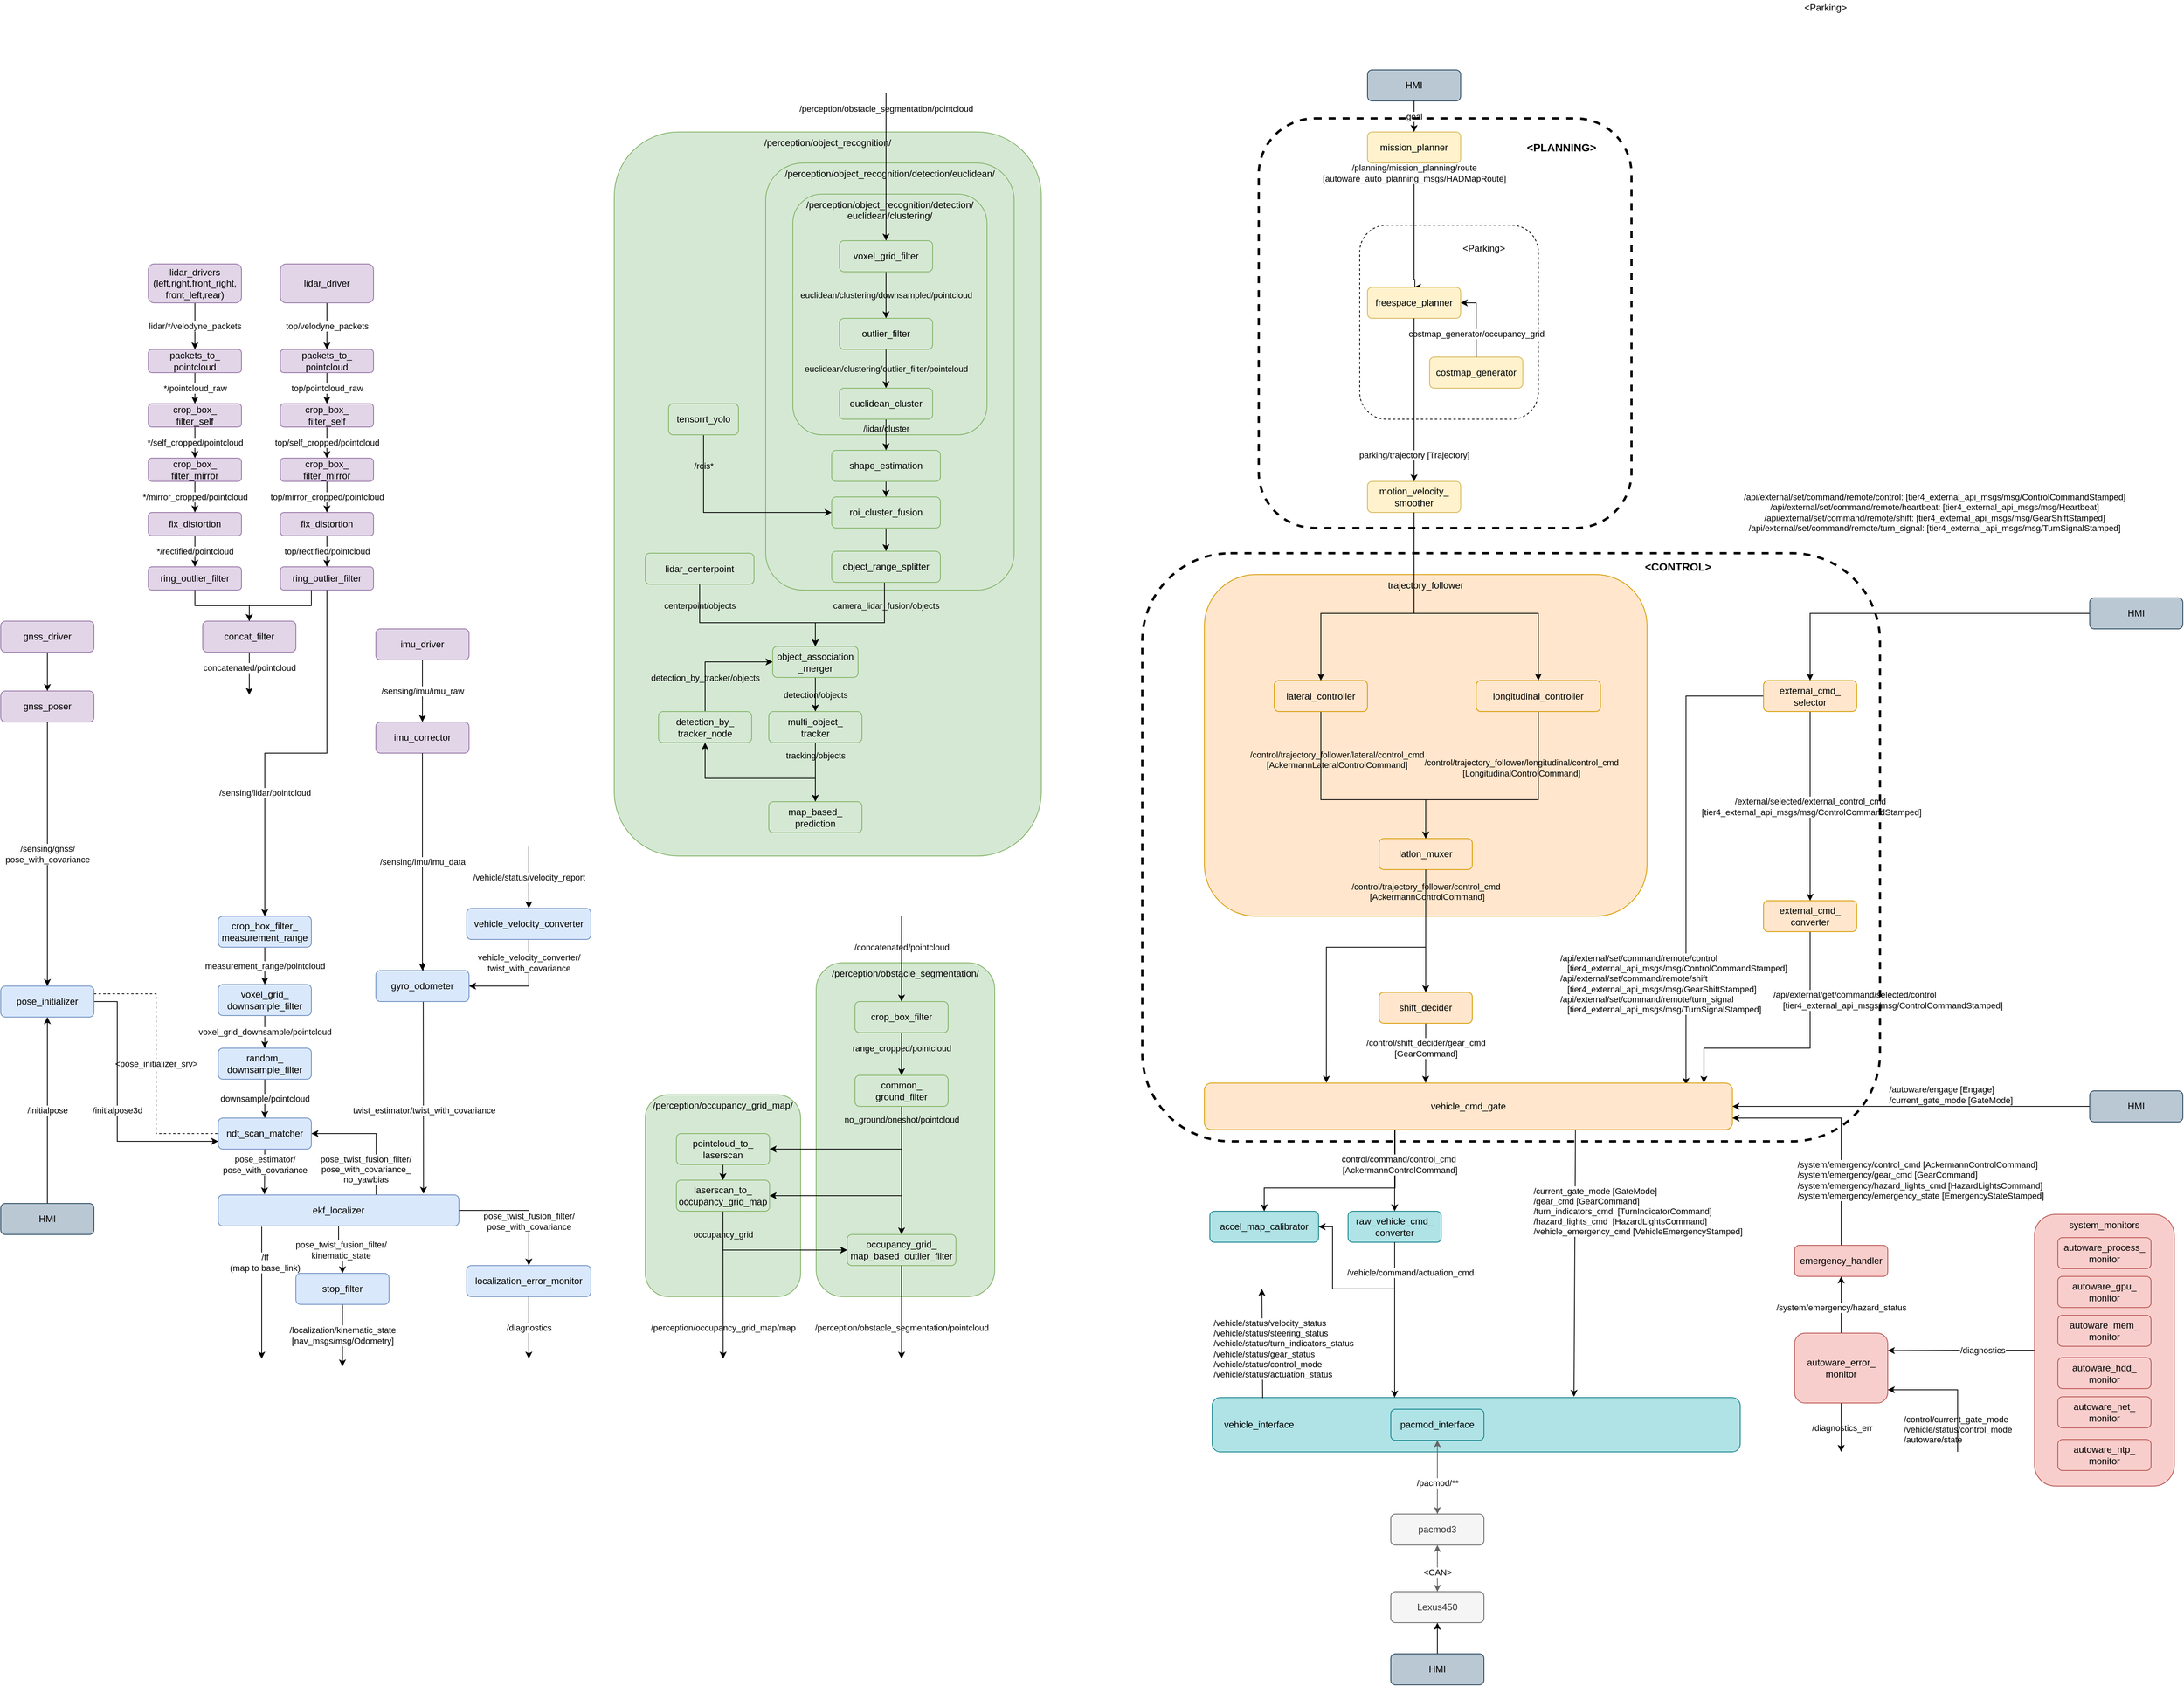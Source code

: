 <mxfile version="20.6.0" type="github"><diagram id="Z430kauFOixNenx0ClLi" name="Page-1"><mxGraphModel dx="4868" dy="2708" grid="1" gridSize="10" guides="1" tooltips="1" connect="1" arrows="1" fold="1" page="1" pageScale="1" pageWidth="850" pageHeight="1100" math="0" shadow="0"><root><mxCell id="0"/><mxCell id="1" parent="0"/><mxCell id="T4uXMFoD5u3B1nQVuzlc-210" value="trajectory_follower" style="rounded=1;whiteSpace=wrap;html=1;fillColor=#ffe6cc;strokeColor=#d79b00;verticalAlign=top;" vertex="1" parent="1"><mxGeometry x="-700" y="-330" width="570" height="440" as="geometry"/></mxCell><mxCell id="T4uXMFoD5u3B1nQVuzlc-1" value="/initialpose" style="edgeStyle=orthogonalEdgeStyle;rounded=0;comic=0;jumpStyle=arc;orthogonalLoop=1;jettySize=auto;html=1;exitX=0.5;exitY=1;exitDx=0;exitDy=0;startArrow=classic;startFill=1;endArrow=none;endFill=0;" edge="1" parent="1" source="T4uXMFoD5u3B1nQVuzlc-50" target="T4uXMFoD5u3B1nQVuzlc-5"><mxGeometry relative="1" as="geometry"><mxPoint x="-2190" y="320" as="targetPoint"/></mxGeometry></mxCell><mxCell id="T4uXMFoD5u3B1nQVuzlc-2" value="/vehicle/status/velocity_report" style="edgeStyle=orthogonalEdgeStyle;rounded=0;comic=0;jumpStyle=arc;orthogonalLoop=1;jettySize=auto;html=1;exitX=0.5;exitY=0;exitDx=0;exitDy=0;startArrow=classic;startFill=1;endArrow=none;endFill=0;" edge="1" parent="1" source="T4uXMFoD5u3B1nQVuzlc-55"><mxGeometry relative="1" as="geometry"><mxPoint x="-1570" y="20" as="targetPoint"/><Array as="points"><mxPoint x="-1570" y="70"/><mxPoint x="-1570" y="70"/></Array><mxPoint as="offset"/></mxGeometry></mxCell><mxCell id="T4uXMFoD5u3B1nQVuzlc-3" value="&amp;lt;pose_initializer_srv&amp;gt;" style="edgeStyle=orthogonalEdgeStyle;rounded=0;comic=0;sketch=0;jumpStyle=arc;orthogonalLoop=1;jettySize=auto;html=1;exitX=1;exitY=0.25;exitDx=0;exitDy=0;entryX=0;entryY=0.5;entryDx=0;entryDy=0;endArrow=none;endFill=0;dashed=1;" edge="1" parent="1" source="T4uXMFoD5u3B1nQVuzlc-50" target="T4uXMFoD5u3B1nQVuzlc-46"><mxGeometry relative="1" as="geometry"><Array as="points"><mxPoint x="-2050" y="210"/><mxPoint x="-2050" y="390"/></Array></mxGeometry></mxCell><mxCell id="T4uXMFoD5u3B1nQVuzlc-4" value="vehicle_velocity_converter/&lt;br&gt;twist_with_covariance" style="edgeStyle=orthogonalEdgeStyle;rounded=0;comic=0;jumpStyle=arc;orthogonalLoop=1;jettySize=auto;html=1;exitX=1;exitY=0.5;exitDx=0;exitDy=0;startArrow=classic;startFill=1;endArrow=none;endFill=0;entryX=0.5;entryY=1;entryDx=0;entryDy=0;" edge="1" parent="1" source="T4uXMFoD5u3B1nQVuzlc-52" target="T4uXMFoD5u3B1nQVuzlc-55"><mxGeometry x="0.562" relative="1" as="geometry"><mxPoint x="-1560" y="-70" as="targetPoint"/><Array as="points"><mxPoint x="-1570" y="200"/></Array><mxPoint as="offset"/><mxPoint x="-1560" y="70" as="sourcePoint"/></mxGeometry></mxCell><mxCell id="T4uXMFoD5u3B1nQVuzlc-5" value="HMI" style="rounded=1;whiteSpace=wrap;html=1;fillColor=#bac8d3;strokeColor=#23445d;" vertex="1" parent="1"><mxGeometry x="-2250" y="480" width="120" height="40" as="geometry"/></mxCell><mxCell id="T4uXMFoD5u3B1nQVuzlc-6" value="top/velodyne_packets" style="edgeStyle=elbowEdgeStyle;rounded=0;comic=0;jumpStyle=arc;orthogonalLoop=1;jettySize=auto;elbow=vertical;html=1;exitX=0.5;exitY=1;exitDx=0;exitDy=0;entryX=0.5;entryY=0;entryDx=0;entryDy=0;startArrow=none;startFill=0;endArrow=classic;endFill=1;" edge="1" parent="1" source="T4uXMFoD5u3B1nQVuzlc-7" target="T4uXMFoD5u3B1nQVuzlc-11"><mxGeometry relative="1" as="geometry"/></mxCell><UserObject label="lidar_driver" tooltip="velodyneのdriverです。VLP16, VLP32, VLS128, Livoxなどなど、たくさん種類があります。" id="T4uXMFoD5u3B1nQVuzlc-7"><mxCell style="rounded=1;whiteSpace=wrap;html=1;comic=0;strokeColor=#9673a6;fillColor=#e1d5e7;sketch=0;" vertex="1" parent="1"><mxGeometry x="-1890" y="-730" width="120" height="50" as="geometry"/></mxCell></UserObject><mxCell id="T4uXMFoD5u3B1nQVuzlc-8" value="top/rectified/pointcloud" style="edgeStyle=elbowEdgeStyle;rounded=0;comic=0;jumpStyle=arc;orthogonalLoop=1;jettySize=auto;elbow=vertical;html=1;exitX=0.5;exitY=1;exitDx=0;exitDy=0;entryX=0.5;entryY=0;entryDx=0;entryDy=0;startArrow=none;startFill=0;endArrow=classic;endFill=1;" edge="1" parent="1" source="T4uXMFoD5u3B1nQVuzlc-9" target="T4uXMFoD5u3B1nQVuzlc-16"><mxGeometry relative="1" as="geometry"/></mxCell><UserObject label="fix_distortion" tooltip="自車の回転によって生じたLiDAR点群の歪みを補正する。（リンクこれで合ってるっけ？）" link="https://github.com/autowarefoundation/autoware.universe/blob/main/sensing/pointcloud_preprocessor/docs/distortion-corrector.md" id="T4uXMFoD5u3B1nQVuzlc-9"><mxCell style="rounded=1;whiteSpace=wrap;html=1;comic=0;fillColor=#e1d5e7;strokeColor=#9673a6;sketch=0;" vertex="1" parent="1"><mxGeometry x="-1890" y="-410" width="120" height="30" as="geometry"/></mxCell></UserObject><mxCell id="T4uXMFoD5u3B1nQVuzlc-10" value="top/pointcloud_raw" style="edgeStyle=elbowEdgeStyle;rounded=0;comic=0;jumpStyle=arc;orthogonalLoop=1;jettySize=auto;elbow=vertical;html=1;exitX=0.5;exitY=1;exitDx=0;exitDy=0;entryX=0.5;entryY=0;entryDx=0;entryDy=0;startArrow=none;startFill=0;endArrow=classic;endFill=1;" edge="1" parent="1" source="T4uXMFoD5u3B1nQVuzlc-11" target="T4uXMFoD5u3B1nQVuzlc-13"><mxGeometry relative="1" as="geometry"><mxPoint x="-1830" y="-560" as="targetPoint"/></mxGeometry></mxCell><UserObject label="packets_to_&lt;br&gt;pointcloud" tooltip="velodyneのpacketをpointcloud型に変更する" id="T4uXMFoD5u3B1nQVuzlc-11"><mxCell style="rounded=1;whiteSpace=wrap;html=1;comic=0;fillColor=#e1d5e7;strokeColor=#9673a6;sketch=0;" vertex="1" parent="1"><mxGeometry x="-1890" y="-620" width="120" height="30" as="geometry"/></mxCell></UserObject><mxCell id="T4uXMFoD5u3B1nQVuzlc-12" value="top/self_cropped/pointcloud" style="edgeStyle=elbowEdgeStyle;rounded=0;comic=0;jumpStyle=arc;orthogonalLoop=1;jettySize=auto;elbow=vertical;html=1;exitX=0.5;exitY=1;exitDx=0;exitDy=0;entryX=0.5;entryY=0;entryDx=0;entryDy=0;startArrow=none;startFill=0;endArrow=classic;endFill=1;" edge="1" parent="1" source="T4uXMFoD5u3B1nQVuzlc-13" target="T4uXMFoD5u3B1nQVuzlc-15"><mxGeometry relative="1" as="geometry"/></mxCell><UserObject label="crop_box_&lt;br&gt;filter_self" tooltip="自車の領域内にある点群を除去する。" link="https://github.com/autowarefoundation/autoware.universe/blob/main/sensing/pointcloud_preprocessor/docs/crop-box-filter.md" id="T4uXMFoD5u3B1nQVuzlc-13"><mxCell style="rounded=1;whiteSpace=wrap;html=1;comic=0;fillColor=#e1d5e7;strokeColor=#9673a6;sketch=0;" vertex="1" parent="1"><mxGeometry x="-1890" y="-550" width="120" height="30" as="geometry"/></mxCell></UserObject><mxCell id="T4uXMFoD5u3B1nQVuzlc-14" value="top/mirror_cropped/pointcloud" style="edgeStyle=elbowEdgeStyle;rounded=0;comic=0;jumpStyle=arc;orthogonalLoop=1;jettySize=auto;elbow=vertical;html=1;exitX=0.5;exitY=1;exitDx=0;exitDy=0;entryX=0.5;entryY=0;entryDx=0;entryDy=0;startArrow=none;startFill=0;endArrow=classic;endFill=1;" edge="1" parent="1" source="T4uXMFoD5u3B1nQVuzlc-15" target="T4uXMFoD5u3B1nQVuzlc-9"><mxGeometry relative="1" as="geometry"/></mxCell><UserObject label="crop_box_&lt;br&gt;filter_mirror" tooltip="自車のサイドミラーの部分に当たった点群を除去する" link="https://github.com/autowarefoundation/autoware.universe/blob/main/sensing/pointcloud_preprocessor/docs/crop-box-filter.md" id="T4uXMFoD5u3B1nQVuzlc-15"><mxCell style="rounded=1;whiteSpace=wrap;html=1;comic=0;fillColor=#e1d5e7;strokeColor=#9673a6;sketch=0;" vertex="1" parent="1"><mxGeometry x="-1890" y="-480" width="120" height="30" as="geometry"/></mxCell></UserObject><UserObject label="ring_outlier_filter" tooltip="点群のノイズ処理を行う&#10;（同一リングから得られたLiDARの点をクラスタリングし、点群数の少ないクラスタに属する点群はノイズとして除去される）" link="https://github.com/autowarefoundation/autoware.universe/blob/main/sensing/pointcloud_preprocessor/docs/ring-outlier-filter.md" id="T4uXMFoD5u3B1nQVuzlc-16"><mxCell style="rounded=1;whiteSpace=wrap;html=1;comic=0;fillColor=#e1d5e7;strokeColor=#9673a6;sketch=0;" vertex="1" parent="1"><mxGeometry x="-1890" y="-340" width="120" height="30" as="geometry"/></mxCell></UserObject><mxCell id="T4uXMFoD5u3B1nQVuzlc-17" value="lidar/*/velodyne_packets" style="edgeStyle=elbowEdgeStyle;rounded=0;comic=0;jumpStyle=arc;orthogonalLoop=1;jettySize=auto;elbow=vertical;html=1;exitX=0.5;exitY=1;exitDx=0;exitDy=0;entryX=0.5;entryY=0;entryDx=0;entryDy=0;startArrow=none;startFill=0;endArrow=classic;endFill=1;" edge="1" parent="1" source="T4uXMFoD5u3B1nQVuzlc-18" target="T4uXMFoD5u3B1nQVuzlc-22"><mxGeometry relative="1" as="geometry"/></mxCell><mxCell id="T4uXMFoD5u3B1nQVuzlc-18" value="lidar_drivers&lt;br&gt;(left,right,front_right, front_left,rear)" style="rounded=1;whiteSpace=wrap;html=1;comic=0;strokeColor=#9673a6;fillColor=#e1d5e7;sketch=0;" vertex="1" parent="1"><mxGeometry x="-2060" y="-730" width="120" height="50" as="geometry"/></mxCell><mxCell id="T4uXMFoD5u3B1nQVuzlc-19" value="&lt;span style=&quot;color: rgb(0 , 0 , 0) ; font-family: &amp;#34;helvetica&amp;#34; ; font-size: 11px ; font-style: normal ; font-weight: 400 ; letter-spacing: normal ; text-align: center ; text-indent: 0px ; text-transform: none ; word-spacing: 0px ; background-color: rgb(255 , 255 , 255) ; display: inline ; float: none&quot;&gt;*/rectified/pointcloud&lt;/span&gt;" style="edgeStyle=elbowEdgeStyle;rounded=0;comic=0;jumpStyle=arc;orthogonalLoop=1;jettySize=auto;elbow=vertical;html=1;exitX=0.5;exitY=1;exitDx=0;exitDy=0;entryX=0.5;entryY=0;entryDx=0;entryDy=0;startArrow=none;startFill=0;endArrow=classic;endFill=1;" edge="1" parent="1" source="T4uXMFoD5u3B1nQVuzlc-20" target="T4uXMFoD5u3B1nQVuzlc-27"><mxGeometry relative="1" as="geometry"/></mxCell><UserObject label="fix_distortion" tooltip="自車の回転によって生じたLiDAR点群の歪みを補正する。（リンクこれで合ってるっけ？）" link="https://github.com/autowarefoundation/autoware.universe/blob/main/sensing/pointcloud_preprocessor/docs/distortion-corrector.md" id="T4uXMFoD5u3B1nQVuzlc-20"><mxCell style="rounded=1;whiteSpace=wrap;html=1;comic=0;fillColor=#e1d5e7;strokeColor=#9673a6;sketch=0;" vertex="1" parent="1"><mxGeometry x="-2060" y="-410" width="120" height="30" as="geometry"/></mxCell></UserObject><mxCell id="T4uXMFoD5u3B1nQVuzlc-21" value="&lt;span style=&quot;color: rgb(0 , 0 , 0) ; font-family: &amp;#34;helvetica&amp;#34; ; font-size: 11px ; font-style: normal ; font-weight: 400 ; letter-spacing: normal ; text-align: center ; text-indent: 0px ; text-transform: none ; word-spacing: 0px ; background-color: rgb(255 , 255 , 255) ; display: inline ; float: none&quot;&gt;*/pointcloud_raw&lt;/span&gt;" style="edgeStyle=elbowEdgeStyle;rounded=0;comic=0;jumpStyle=arc;orthogonalLoop=1;jettySize=auto;elbow=vertical;html=1;exitX=0.5;exitY=1;exitDx=0;exitDy=0;entryX=0.5;entryY=0;entryDx=0;entryDy=0;startArrow=none;startFill=0;endArrow=classic;endFill=1;" edge="1" parent="1" source="T4uXMFoD5u3B1nQVuzlc-22" target="T4uXMFoD5u3B1nQVuzlc-24"><mxGeometry relative="1" as="geometry"><mxPoint x="-2000" y="-560" as="targetPoint"/></mxGeometry></mxCell><UserObject label="packets_to_&lt;br&gt;pointcloud" tooltip="velodyneのpacketをpointcloud型に変更する" id="T4uXMFoD5u3B1nQVuzlc-22"><mxCell style="rounded=1;whiteSpace=wrap;html=1;comic=0;fillColor=#e1d5e7;strokeColor=#9673a6;sketch=0;" vertex="1" parent="1"><mxGeometry x="-2060" y="-620" width="120" height="30" as="geometry"/></mxCell></UserObject><mxCell id="T4uXMFoD5u3B1nQVuzlc-23" value="&lt;span style=&quot;color: rgb(0 , 0 , 0) ; font-family: &amp;#34;helvetica&amp;#34; ; font-size: 11px ; font-style: normal ; font-weight: 400 ; letter-spacing: normal ; text-align: center ; text-indent: 0px ; text-transform: none ; word-spacing: 0px ; background-color: rgb(255 , 255 , 255) ; display: inline ; float: none&quot;&gt;*/self_cropped/pointcloud&lt;/span&gt;" style="edgeStyle=elbowEdgeStyle;rounded=0;comic=0;jumpStyle=arc;orthogonalLoop=1;jettySize=auto;elbow=vertical;html=1;exitX=0.5;exitY=1;exitDx=0;exitDy=0;entryX=0.5;entryY=0;entryDx=0;entryDy=0;startArrow=none;startFill=0;endArrow=classic;endFill=1;" edge="1" parent="1" source="T4uXMFoD5u3B1nQVuzlc-24" target="T4uXMFoD5u3B1nQVuzlc-26"><mxGeometry relative="1" as="geometry"/></mxCell><UserObject label="crop_box_&lt;br&gt;filter_self" tooltip="自車の領域内にある点群を除去する。" link="https://github.com/autowarefoundation/autoware.universe/blob/main/sensing/pointcloud_preprocessor/docs/crop-box-filter.md" id="T4uXMFoD5u3B1nQVuzlc-24"><mxCell style="rounded=1;whiteSpace=wrap;html=1;comic=0;fillColor=#e1d5e7;strokeColor=#9673a6;sketch=0;" vertex="1" parent="1"><mxGeometry x="-2060" y="-550" width="120" height="30" as="geometry"/></mxCell></UserObject><mxCell id="T4uXMFoD5u3B1nQVuzlc-25" value="&lt;span style=&quot;color: rgb(0 , 0 , 0) ; font-family: &amp;#34;helvetica&amp;#34; ; font-size: 11px ; font-style: normal ; font-weight: 400 ; letter-spacing: normal ; text-align: center ; text-indent: 0px ; text-transform: none ; word-spacing: 0px ; background-color: rgb(255 , 255 , 255) ; display: inline ; float: none&quot;&gt;*/mirror_cropped/pointcloud&lt;/span&gt;" style="edgeStyle=elbowEdgeStyle;rounded=0;comic=0;jumpStyle=arc;orthogonalLoop=1;jettySize=auto;elbow=vertical;html=1;exitX=0.5;exitY=1;exitDx=0;exitDy=0;entryX=0.5;entryY=0;entryDx=0;entryDy=0;startArrow=none;startFill=0;endArrow=classic;endFill=1;" edge="1" parent="1" source="T4uXMFoD5u3B1nQVuzlc-26" target="T4uXMFoD5u3B1nQVuzlc-20"><mxGeometry relative="1" as="geometry"/></mxCell><UserObject label="crop_box_&lt;br&gt;filter_mirror" tooltip="自車のサイドミラーの部分に当たった点群を除去する" link="https://github.com/autowarefoundation/autoware.universe/blob/main/sensing/pointcloud_preprocessor/docs/crop-box-filter.md" id="T4uXMFoD5u3B1nQVuzlc-26"><mxCell style="rounded=1;whiteSpace=wrap;html=1;comic=0;fillColor=#e1d5e7;strokeColor=#9673a6;sketch=0;" vertex="1" parent="1"><mxGeometry x="-2060" y="-480" width="120" height="30" as="geometry"/></mxCell></UserObject><UserObject label="ring_outlier_filter" tooltip="点群のノイズ処理を行う&#10;（同一リングから得られたLiDARの点をクラスタリングし、点群数の少ないクラスタに属する点群はノイズとして除去される）" link="https://github.com/autowarefoundation/autoware.universe/blob/main/sensing/pointcloud_preprocessor/docs/ring-outlier-filter.md" id="T4uXMFoD5u3B1nQVuzlc-27"><mxCell style="rounded=1;whiteSpace=wrap;html=1;comic=0;fillColor=#e1d5e7;strokeColor=#9673a6;sketch=0;" vertex="1" parent="1"><mxGeometry x="-2060" y="-340" width="120" height="30" as="geometry"/></mxCell></UserObject><mxCell id="T4uXMFoD5u3B1nQVuzlc-28" value="concatenated/pointcloud" style="edgeStyle=elbowEdgeStyle;rounded=0;comic=0;jumpStyle=arc;orthogonalLoop=1;jettySize=auto;elbow=vertical;html=1;startArrow=none;startFill=0;endArrow=classic;endFill=1;" edge="1" parent="1" source="T4uXMFoD5u3B1nQVuzlc-29"><mxGeometry x="-0.273" relative="1" as="geometry"><Array as="points"><mxPoint x="-1930" y="-220"/></Array><mxPoint as="offset"/><mxPoint x="-1930" y="-175" as="targetPoint"/></mxGeometry></mxCell><UserObject label="concat_filter" tooltip="複数のLiDAR点群をまとめて1つにする" link="https://github.com/autowarefoundation/autoware.universe/blob/main/sensing/pointcloud_preprocessor/docs/concatenate-data.md" id="T4uXMFoD5u3B1nQVuzlc-29"><mxCell style="rounded=1;whiteSpace=wrap;html=1;comic=0;fillColor=#e1d5e7;strokeColor=#9673a6;sketch=0;" vertex="1" parent="1"><mxGeometry x="-1990" y="-270" width="120" height="40" as="geometry"/></mxCell></UserObject><mxCell id="T4uXMFoD5u3B1nQVuzlc-30" style="edgeStyle=elbowEdgeStyle;rounded=0;comic=0;jumpStyle=arc;orthogonalLoop=1;jettySize=auto;elbow=vertical;html=1;entryX=0.5;entryY=0;entryDx=0;entryDy=0;startArrow=none;startFill=0;endArrow=classic;endFill=1;" edge="1" parent="1" source="T4uXMFoD5u3B1nQVuzlc-27" target="T4uXMFoD5u3B1nQVuzlc-29"><mxGeometry relative="1" as="geometry"><mxPoint x="-2000" y="-310" as="sourcePoint"/></mxGeometry></mxCell><mxCell id="T4uXMFoD5u3B1nQVuzlc-31" style="edgeStyle=elbowEdgeStyle;rounded=0;comic=0;jumpStyle=arc;orthogonalLoop=1;jettySize=auto;elbow=vertical;html=1;exitX=0.5;exitY=1;exitDx=0;exitDy=0;startArrow=none;startFill=0;endArrow=classic;endFill=1;" edge="1" parent="1"><mxGeometry relative="1" as="geometry"><mxPoint x="-1930" y="-270" as="targetPoint"/><mxPoint x="-1850" y="-310" as="sourcePoint"/></mxGeometry></mxCell><object label="gnss_poser" tooltip="MGRS座標系への変換" link="https://github.com/tier4/autoware.iv/tree/master/sensing/preprocessor/gnss/gnss_poser" id="T4uXMFoD5u3B1nQVuzlc-32"><mxCell style="rounded=1;whiteSpace=wrap;html=1;comic=0;fillColor=#e1d5e7;strokeColor=#9673a6;sketch=0;" vertex="1" parent="1"><mxGeometry x="-2250" y="-180" width="120" height="40" as="geometry"/></mxCell></object><mxCell id="T4uXMFoD5u3B1nQVuzlc-33" style="edgeStyle=elbowEdgeStyle;rounded=0;comic=0;jumpStyle=arc;orthogonalLoop=1;jettySize=auto;elbow=vertical;html=1;entryX=0.5;entryY=0;entryDx=0;entryDy=0;startArrow=none;startFill=0;endArrow=classic;endFill=1;" edge="1" parent="1" source="T4uXMFoD5u3B1nQVuzlc-34" target="T4uXMFoD5u3B1nQVuzlc-32"><mxGeometry relative="1" as="geometry"/></mxCell><object label="gnss_driver" desc="MGRS座標系への変換" tooltip="gnssのdriverです" id="T4uXMFoD5u3B1nQVuzlc-34"><mxCell style="rounded=1;whiteSpace=wrap;html=1;comic=0;strokeColor=#9673a6;fillColor=#e1d5e7;sketch=0;" vertex="1" parent="1"><mxGeometry x="-2250" y="-270" width="120" height="40" as="geometry"/></mxCell></object><UserObject label="imu_driver" tooltip="imuのdriverです" id="T4uXMFoD5u3B1nQVuzlc-35"><mxCell style="rounded=1;whiteSpace=wrap;html=1;comic=0;strokeColor=#9673a6;fillColor=#e1d5e7;sketch=0;" vertex="1" parent="1"><mxGeometry x="-1767" y="-260" width="120" height="40" as="geometry"/></mxCell></UserObject><mxCell id="T4uXMFoD5u3B1nQVuzlc-36" value="/sensing/imu/imu_raw" style="edgeStyle=elbowEdgeStyle;rounded=0;comic=0;jumpStyle=arc;orthogonalLoop=1;jettySize=auto;elbow=vertical;html=1;startArrow=none;startFill=0;endArrow=classic;endFill=1;entryX=0.5;entryY=0;entryDx=0;entryDy=0;exitX=0.5;exitY=1;exitDx=0;exitDy=0;" edge="1" parent="1" source="T4uXMFoD5u3B1nQVuzlc-35" target="T4uXMFoD5u3B1nQVuzlc-39"><mxGeometry relative="1" as="geometry"><mxPoint x="-1740" y="-530" as="targetPoint"/></mxGeometry></mxCell><mxCell id="T4uXMFoD5u3B1nQVuzlc-37" value="/sensing/lidar/pointcloud" style="edgeStyle=elbowEdgeStyle;rounded=0;comic=0;jumpStyle=arc;orthogonalLoop=1;jettySize=auto;elbow=vertical;html=1;exitX=0.5;exitY=1;exitDx=0;exitDy=0;startArrow=none;startFill=0;endArrow=classic;endFill=1;entryX=0.5;entryY=0;entryDx=0;entryDy=0;" edge="1" parent="1" source="T4uXMFoD5u3B1nQVuzlc-16" target="T4uXMFoD5u3B1nQVuzlc-54"><mxGeometry x="0.364" relative="1" as="geometry"><mxPoint x="-1520" y="-160" as="targetPoint"/><mxPoint x="-1370" y="-380" as="sourcePoint"/><Array as="points"><mxPoint x="-1870" y="-100"/></Array><mxPoint as="offset"/></mxGeometry></mxCell><mxCell id="T4uXMFoD5u3B1nQVuzlc-38" value="/sensing/gnss/&lt;br&gt;pose_with_covariance" style="edgeStyle=elbowEdgeStyle;rounded=0;comic=0;jumpStyle=arc;orthogonalLoop=1;jettySize=auto;elbow=vertical;html=1;exitX=0.5;exitY=1;exitDx=0;exitDy=0;startArrow=none;startFill=0;endArrow=classic;endFill=1;entryX=0.5;entryY=0;entryDx=0;entryDy=0;" edge="1" parent="1" source="T4uXMFoD5u3B1nQVuzlc-32" target="T4uXMFoD5u3B1nQVuzlc-50"><mxGeometry relative="1" as="geometry"><mxPoint x="-2010" y="-40" as="targetPoint"/><Array as="points"><mxPoint x="-2160" y="50"/></Array></mxGeometry></mxCell><UserObject label="imu_corrector" tooltip="ヨーレートのバイアス除去とかをするノード" link="https://github.com/tier4/autoware.iv/tree/main/sensing/preprocessor/imu/imu_corrector" id="T4uXMFoD5u3B1nQVuzlc-39"><mxCell style="rounded=1;whiteSpace=wrap;html=1;comic=0;strokeColor=#9673a6;fillColor=#e1d5e7;sketch=0;" vertex="1" parent="1"><mxGeometry x="-1767" y="-140" width="120" height="40" as="geometry"/></mxCell></UserObject><mxCell id="T4uXMFoD5u3B1nQVuzlc-40" value="/sensing/imu/imu_data" style="edgeStyle=elbowEdgeStyle;rounded=0;comic=0;jumpStyle=arc;orthogonalLoop=1;jettySize=auto;elbow=vertical;html=1;startArrow=none;startFill=0;endArrow=classic;endFill=1;entryX=0.5;entryY=0;entryDx=0;entryDy=0;exitX=0.5;exitY=1;exitDx=0;exitDy=0;" edge="1" parent="1" source="T4uXMFoD5u3B1nQVuzlc-39" target="T4uXMFoD5u3B1nQVuzlc-52"><mxGeometry relative="1" as="geometry"><mxPoint x="-1697" y="-10" as="targetPoint"/><mxPoint x="-1707" y="20" as="sourcePoint"/></mxGeometry></mxCell><mxCell id="T4uXMFoD5u3B1nQVuzlc-41" value="voxel_grid_downsample/pointcloud" style="edgeStyle=orthogonalEdgeStyle;rounded=0;comic=0;jumpStyle=arc;orthogonalLoop=1;jettySize=auto;html=1;exitX=0.5;exitY=1;exitDx=0;exitDy=0;entryX=0.5;entryY=0;entryDx=0;entryDy=0;startArrow=none;startFill=0;" edge="1" parent="1" source="T4uXMFoD5u3B1nQVuzlc-42" target="T4uXMFoD5u3B1nQVuzlc-48"><mxGeometry relative="1" as="geometry"/></mxCell><UserObject label="voxel_grid_&lt;br&gt;downsample_filter" tooltip="立体格子の点群密度が一様になるように点群を間引く。点群密度が正規化されるため、NDTのロバスト化に一役買っている。" id="T4uXMFoD5u3B1nQVuzlc-42"><mxCell style="rounded=1;whiteSpace=wrap;html=1;comic=0;fillColor=#dae8fc;strokeColor=#6c8ebf;sketch=0;" vertex="1" parent="1"><mxGeometry x="-1970" y="198" width="120" height="40" as="geometry"/></mxCell></UserObject><mxCell id="T4uXMFoD5u3B1nQVuzlc-43" value="pose_twist_fusion_filter/&lt;br&gt;pose_with_covariance_&lt;br&gt;no_yawbias" style="edgeStyle=orthogonalEdgeStyle;rounded=0;comic=0;jumpStyle=arc;orthogonalLoop=1;jettySize=auto;html=1;exitX=0.656;exitY=0.014;exitDx=0;exitDy=0;entryX=1;entryY=0.5;entryDx=0;entryDy=0;startArrow=none;startFill=0;endArrow=classic;endFill=1;exitPerimeter=0;" edge="1" parent="1" source="T4uXMFoD5u3B1nQVuzlc-44" target="T4uXMFoD5u3B1nQVuzlc-46"><mxGeometry x="-0.587" y="13" relative="1" as="geometry"><mxPoint as="offset"/></mxGeometry></mxCell><UserObject label="ekf_localizer" tooltip="Estimate ego vehicle's position, orientation, and velocity by EKF algorithm." link="https://github.com/tier4/autoware.iv/tree/master/localization/pose_twist_fusion_filter/ekf_localizer" id="T4uXMFoD5u3B1nQVuzlc-44"><mxCell style="rounded=1;whiteSpace=wrap;html=1;comic=0;fillColor=#dae8fc;strokeColor=#6c8ebf;sketch=0;" vertex="1" parent="1"><mxGeometry x="-1970" y="469" width="310" height="40" as="geometry"/></mxCell></UserObject><mxCell id="T4uXMFoD5u3B1nQVuzlc-45" value="pose_estimator/&lt;br&gt;pose_with_covariance" style="edgeStyle=elbowEdgeStyle;rounded=0;comic=0;jumpStyle=arc;orthogonalLoop=1;jettySize=auto;html=1;exitX=0.5;exitY=1;exitDx=0;exitDy=0;startArrow=none;startFill=0;endArrow=classic;endFill=1;entryX=0.192;entryY=-0.017;entryDx=0;entryDy=0;entryPerimeter=0;elbow=vertical;" edge="1" parent="1" source="T4uXMFoD5u3B1nQVuzlc-46" target="T4uXMFoD5u3B1nQVuzlc-44"><mxGeometry x="-0.32" relative="1" as="geometry"><mxPoint x="-1580.86" y="449" as="targetPoint"/><mxPoint as="offset"/></mxGeometry></mxCell><UserObject label="ndt_scan_matcher" tooltip="LiDARの点群とpointcloud_mapとのマッチングを行い、自己位置を計算する" link="https://github.com/tier4/autoware.iv/tree/master/localization/pose_estimator/ndt_scan_matcher" id="T4uXMFoD5u3B1nQVuzlc-46"><mxCell style="rounded=1;whiteSpace=wrap;html=1;comic=0;fillColor=#dae8fc;strokeColor=#6c8ebf;sketch=0;" vertex="1" parent="1"><mxGeometry x="-1970" y="370" width="120" height="40" as="geometry"/></mxCell></UserObject><mxCell id="T4uXMFoD5u3B1nQVuzlc-47" value="downsample/pointcloud" style="edgeStyle=orthogonalEdgeStyle;rounded=0;comic=0;jumpStyle=arc;orthogonalLoop=1;jettySize=auto;html=1;startArrow=none;startFill=0;" edge="1" parent="1" source="T4uXMFoD5u3B1nQVuzlc-48" target="T4uXMFoD5u3B1nQVuzlc-46"><mxGeometry relative="1" as="geometry"/></mxCell><UserObject label="random_&lt;br&gt;downsample_filter" tooltip="点群数が一定以下になるようにランダムに間引く。基本的にはvoxel grid filterで丁度いいくらい点群数になるように調整してあり、点群数のlimiter的な立ち位置が強い&#10;" id="T4uXMFoD5u3B1nQVuzlc-48"><mxCell style="rounded=1;whiteSpace=wrap;html=1;comic=0;fillColor=#dae8fc;strokeColor=#6c8ebf;sketch=0;" vertex="1" parent="1"><mxGeometry x="-1970" y="280" width="120" height="40" as="geometry"/></mxCell></UserObject><mxCell id="T4uXMFoD5u3B1nQVuzlc-49" value="/initialpose3d" style="edgeStyle=orthogonalEdgeStyle;rounded=0;comic=0;jumpStyle=arc;orthogonalLoop=1;jettySize=auto;html=1;entryX=0;entryY=0.75;entryDx=0;entryDy=0;startArrow=none;startFill=0;endArrow=classic;endFill=1;" edge="1" parent="1" source="T4uXMFoD5u3B1nQVuzlc-50" target="T4uXMFoD5u3B1nQVuzlc-46"><mxGeometry relative="1" as="geometry"><Array as="points"><mxPoint x="-2100" y="220"/><mxPoint x="-2100" y="400"/></Array><mxPoint x="-1970" y="489" as="targetPoint"/></mxGeometry></mxCell><UserObject label="pose_initializer" tooltip="GNSS / Userからラフな初期位置を受け取り、NDT+モンテカルロ法で正確な自己位置を推定して出力する。NDTとはserviceでやり取りする。" link="https://github.com/tier4/autoware.iv/tree/master/localization/util/pose_initializer" id="T4uXMFoD5u3B1nQVuzlc-50"><mxCell style="rounded=1;whiteSpace=wrap;html=1;comic=0;fillColor=#dae8fc;strokeColor=#6c8ebf;sketch=0;" vertex="1" parent="1"><mxGeometry x="-2250" y="200" width="120" height="40" as="geometry"/></mxCell></UserObject><mxCell id="T4uXMFoD5u3B1nQVuzlc-51" value="twist_estimator/twist_with_covariance" style="edgeStyle=orthogonalEdgeStyle;rounded=0;comic=0;jumpStyle=arc;orthogonalLoop=1;jettySize=auto;html=1;startArrow=none;startFill=0;endArrow=classic;endFill=1;exitX=0.5;exitY=1;exitDx=0;exitDy=0;entryX=0.853;entryY=-0.036;entryDx=0;entryDy=0;entryPerimeter=0;" edge="1" parent="1" source="T4uXMFoD5u3B1nQVuzlc-52"><mxGeometry x="0.381" y="1" relative="1" as="geometry"><mxPoint x="-1705.57" y="467.56" as="targetPoint"/><Array as="points"><mxPoint x="-1707" y="170"/><mxPoint x="-1706" y="170"/><mxPoint x="-1706" y="390"/></Array><mxPoint as="offset"/></mxGeometry></mxCell><UserObject label="gyro_odometer" tooltip="車両速度とimuを統合する。いまは確か、ただ単にvx=vehicle, wz=imuだった気がする。" link="https://github.com/tier4/autoware.iv/tree/master/localization/twist_estimator/gyro_odometer" id="T4uXMFoD5u3B1nQVuzlc-52"><mxCell style="rounded=1;whiteSpace=wrap;html=1;comic=0;fillColor=#dae8fc;strokeColor=#6c8ebf;sketch=0;" vertex="1" parent="1"><mxGeometry x="-1767" y="180" width="120" height="40" as="geometry"/></mxCell></UserObject><mxCell id="T4uXMFoD5u3B1nQVuzlc-53" value="measurement_range/pointcloud" style="edgeStyle=orthogonalEdgeStyle;rounded=0;comic=0;jumpStyle=arc;orthogonalLoop=1;jettySize=auto;html=1;startArrow=none;startFill=0;" edge="1" parent="1" source="T4uXMFoD5u3B1nQVuzlc-54" target="T4uXMFoD5u3B1nQVuzlc-42"><mxGeometry relative="1" as="geometry"/></mxCell><UserObject label="crop_box_filter_&lt;br&gt;measurement_range" tooltip="一定範囲内のLiDAR点群のみを切り取って出力する。ホントは遠くまで見たいけど、歪みの影響が大きくなったり、そもそも遠方の点群地図がなかったりするので、近くだけを見てる。" id="T4uXMFoD5u3B1nQVuzlc-54"><mxCell style="rounded=1;whiteSpace=wrap;html=1;comic=0;fillColor=#dae8fc;strokeColor=#6c8ebf;sketch=0;" vertex="1" parent="1"><mxGeometry x="-1970" y="110" width="120" height="40" as="geometry"/></mxCell></UserObject><UserObject label="vehicle_velocity_converter" tooltip="車両速度とimuを統合する。いまは確か、ただ単にvx=vehicle, wz=imuだった気がする。" id="T4uXMFoD5u3B1nQVuzlc-55"><mxCell style="rounded=1;whiteSpace=wrap;html=1;comic=0;fillColor=#dae8fc;strokeColor=#6c8ebf;sketch=0;" vertex="1" parent="1"><mxGeometry x="-1650" y="100" width="160" height="40" as="geometry"/></mxCell></UserObject><mxCell id="T4uXMFoD5u3B1nQVuzlc-56" value="/tf&lt;br&gt;(map to base_link)" style="edgeStyle=orthogonalEdgeStyle;rounded=0;comic=0;jumpStyle=arc;orthogonalLoop=1;jettySize=auto;html=1;startArrow=none;startFill=0;endArrow=classic;endFill=1;" edge="1" parent="1"><mxGeometry x="-0.467" y="4" relative="1" as="geometry"><mxPoint x="-1914" y="680" as="targetPoint"/><mxPoint x="-1914" y="510" as="sourcePoint"/><Array as="points"><mxPoint x="-1914" y="550"/><mxPoint x="-1914" y="550"/></Array><mxPoint as="offset"/></mxGeometry></mxCell><mxCell id="T4uXMFoD5u3B1nQVuzlc-57" value="/localization/kinematic_state&lt;br&gt;[nav_msgs/msg/Odometry]" style="edgeStyle=orthogonalEdgeStyle;rounded=0;orthogonalLoop=1;jettySize=auto;html=1;exitX=0.5;exitY=1;exitDx=0;exitDy=0;comic=0;" edge="1" parent="1" source="T4uXMFoD5u3B1nQVuzlc-58"><mxGeometry relative="1" as="geometry"><mxPoint x="-1810" y="690" as="targetPoint"/><Array as="points"><mxPoint x="-1810" y="680"/></Array></mxGeometry></mxCell><UserObject label="stop_filter" tooltip="Overwrite vx=0 and wz=0 when the vehicle wheel speed is zero to indicate the stop condition." id="T4uXMFoD5u3B1nQVuzlc-58"><mxCell style="rounded=1;whiteSpace=wrap;html=1;comic=0;fillColor=#dae8fc;strokeColor=#6c8ebf;sketch=0;" vertex="1" parent="1"><mxGeometry x="-1870" y="570" width="120" height="40" as="geometry"/></mxCell></UserObject><UserObject label="localization_error_monitor" tooltip="" id="T4uXMFoD5u3B1nQVuzlc-59"><mxCell style="rounded=1;whiteSpace=wrap;html=1;comic=0;fillColor=#dae8fc;strokeColor=#6c8ebf;sketch=0;" vertex="1" parent="1"><mxGeometry x="-1650" y="560" width="160" height="40" as="geometry"/></mxCell></UserObject><mxCell id="T4uXMFoD5u3B1nQVuzlc-60" value="pose_twist_fusion_filter/&lt;br&gt;pose_with_covariance" style="edgeStyle=orthogonalEdgeStyle;rounded=0;comic=0;jumpStyle=arc;orthogonalLoop=1;jettySize=auto;html=1;exitX=1;exitY=0.5;exitDx=0;exitDy=0;startArrow=none;startFill=0;endArrow=classic;endFill=1;entryX=0.5;entryY=0;entryDx=0;entryDy=0;" edge="1" parent="1" source="T4uXMFoD5u3B1nQVuzlc-44" target="T4uXMFoD5u3B1nQVuzlc-59"><mxGeometry x="0.285" relative="1" as="geometry"><mxPoint x="-1971" y="572" as="targetPoint"/><mxPoint x="-1990" y="489" as="sourcePoint"/><Array as="points"><mxPoint x="-1570" y="489"/></Array><mxPoint as="offset"/></mxGeometry></mxCell><mxCell id="T4uXMFoD5u3B1nQVuzlc-61" value="/diagnostics" style="edgeStyle=orthogonalEdgeStyle;rounded=0;orthogonalLoop=1;jettySize=auto;html=1;exitX=0.5;exitY=1;exitDx=0;exitDy=0;comic=0;" edge="1" parent="1" source="T4uXMFoD5u3B1nQVuzlc-59"><mxGeometry relative="1" as="geometry"><mxPoint x="-1570" y="680" as="targetPoint"/><mxPoint x="-2118" y="620" as="sourcePoint"/><mxPoint as="offset"/><Array as="points"><mxPoint x="-1570" y="680"/></Array></mxGeometry></mxCell><mxCell id="T4uXMFoD5u3B1nQVuzlc-62" value="pose_twist_fusion_filter/&lt;br&gt;kinematic_state" style="edgeStyle=orthogonalEdgeStyle;rounded=0;comic=0;jumpStyle=arc;orthogonalLoop=1;jettySize=auto;html=1;startArrow=none;startFill=0;endArrow=classic;endFill=1;entryX=0.5;entryY=0;entryDx=0;entryDy=0;exitX=0.5;exitY=1;exitDx=0;exitDy=0;" edge="1" parent="1" source="T4uXMFoD5u3B1nQVuzlc-44" target="T4uXMFoD5u3B1nQVuzlc-58"><mxGeometry relative="1" as="geometry"><mxPoint x="-1794.97" y="571" as="targetPoint"/><mxPoint x="-1799.97" y="510" as="sourcePoint"/></mxGeometry></mxCell><mxCell id="T4uXMFoD5u3B1nQVuzlc-63" value="&lt;div&gt;/perception/object_recognition/&lt;br&gt;&lt;/div&gt;" style="rounded=1;whiteSpace=wrap;html=1;fillColor=#d5e8d4;strokeColor=#82b366;verticalAlign=top;align=center;labelBackgroundColor=none;" vertex="1" parent="1"><mxGeometry x="-1460" y="-900" width="550" height="932.5" as="geometry"/></mxCell><mxCell id="T4uXMFoD5u3B1nQVuzlc-64" value="&lt;div&gt;/perception/object_recognition/detection/euclidean/&lt;br&gt;&lt;/div&gt;" style="rounded=1;whiteSpace=wrap;html=1;fillColor=#d5e8d4;strokeColor=#82b366;verticalAlign=top;align=center;labelBackgroundColor=none;" vertex="1" parent="1"><mxGeometry x="-1265" y="-860" width="320" height="550" as="geometry"/></mxCell><mxCell id="T4uXMFoD5u3B1nQVuzlc-65" value="&lt;div&gt;&lt;span&gt;/perception/&lt;/span&gt;&lt;span&gt;object_recognition/&lt;/span&gt;&lt;span&gt;detection/&lt;/span&gt;&lt;/div&gt;&lt;div&gt;&lt;span&gt;euclidean/clustering/&lt;/span&gt;&lt;br&gt;&lt;/div&gt;" style="rounded=1;whiteSpace=wrap;html=1;fillColor=#d5e8d4;strokeColor=#82b366;verticalAlign=top;align=center;labelBackgroundColor=none;" vertex="1" parent="1"><mxGeometry x="-1230" y="-820" width="250" height="310" as="geometry"/></mxCell><mxCell id="T4uXMFoD5u3B1nQVuzlc-66" value="euclidean/clustering/downsampled/pointcloud" style="edgeStyle=orthogonalEdgeStyle;rounded=0;jumpStyle=arc;orthogonalLoop=1;jettySize=auto;html=1;labelBackgroundColor=none;" edge="1" parent="1" source="T4uXMFoD5u3B1nQVuzlc-67" target="T4uXMFoD5u3B1nQVuzlc-69"><mxGeometry relative="1" as="geometry"/></mxCell><mxCell id="T4uXMFoD5u3B1nQVuzlc-67" value="voxel_grid_filter" style="rounded=1;whiteSpace=wrap;html=1;fillColor=#d5e8d4;strokeColor=#82b366;" vertex="1" parent="1"><mxGeometry x="-1170" y="-760" width="120" height="40" as="geometry"/></mxCell><mxCell id="T4uXMFoD5u3B1nQVuzlc-68" value="euclidean/clustering/outlier_filter/pointcloud" style="edgeStyle=orthogonalEdgeStyle;rounded=0;jumpStyle=arc;orthogonalLoop=1;jettySize=auto;html=1;entryX=0.5;entryY=0;entryDx=0;entryDy=0;labelBackgroundColor=none;" edge="1" parent="1" source="T4uXMFoD5u3B1nQVuzlc-69" target="T4uXMFoD5u3B1nQVuzlc-71"><mxGeometry relative="1" as="geometry"/></mxCell><mxCell id="T4uXMFoD5u3B1nQVuzlc-69" value="outlier_filter" style="rounded=1;whiteSpace=wrap;html=1;fillColor=#d5e8d4;strokeColor=#82b366;" vertex="1" parent="1"><mxGeometry x="-1170" y="-660" width="120" height="40" as="geometry"/></mxCell><mxCell id="T4uXMFoD5u3B1nQVuzlc-70" value="/lidar/cluster" style="edgeStyle=orthogonalEdgeStyle;rounded=0;jumpStyle=arc;orthogonalLoop=1;jettySize=auto;html=1;entryX=0.5;entryY=0;entryDx=0;entryDy=0;labelBackgroundColor=none;" edge="1" parent="1" source="T4uXMFoD5u3B1nQVuzlc-71" target="T4uXMFoD5u3B1nQVuzlc-91"><mxGeometry x="-0.429" relative="1" as="geometry"><mxPoint x="-1260" y="-307.5" as="targetPoint"/><Array as="points"><mxPoint x="-1110" y="-497.5"/></Array><mxPoint as="offset"/></mxGeometry></mxCell><UserObject label="euclidean_cluster" link="https://github.com/autowarefoundation/autoware.universe/tree/main/perception/euclidean_cluster" id="T4uXMFoD5u3B1nQVuzlc-71"><mxCell style="rounded=1;whiteSpace=wrap;html=1;fillColor=#d5e8d4;strokeColor=#82b366;" vertex="1" parent="1"><mxGeometry x="-1170" y="-570" width="120" height="40" as="geometry"/></mxCell></UserObject><mxCell id="T4uXMFoD5u3B1nQVuzlc-72" value="/perception/obstacle_segmentation/pointcloud" style="endArrow=classic;html=1;rounded=0;jumpStyle=arc;labelBackgroundColor=none;" edge="1" parent="1" target="T4uXMFoD5u3B1nQVuzlc-67"><mxGeometry x="-0.789" width="50" height="50" relative="1" as="geometry"><mxPoint x="-1110" y="-950" as="sourcePoint"/><mxPoint x="-1060" y="-977.5" as="targetPoint"/><mxPoint as="offset"/></mxGeometry></mxCell><mxCell id="T4uXMFoD5u3B1nQVuzlc-73" value="/rois*" style="edgeStyle=orthogonalEdgeStyle;rounded=0;jumpStyle=arc;orthogonalLoop=1;jettySize=auto;html=1;entryX=0;entryY=0.5;entryDx=0;entryDy=0;labelBackgroundColor=none;" edge="1" parent="1" source="T4uXMFoD5u3B1nQVuzlc-83" target="T4uXMFoD5u3B1nQVuzlc-85"><mxGeometry x="-0.697" relative="1" as="geometry"><Array as="points"><mxPoint x="-1345" y="-410"/></Array><mxPoint as="offset"/></mxGeometry></mxCell><mxCell id="T4uXMFoD5u3B1nQVuzlc-74" value="detection_by_tracker/objects" style="edgeStyle=orthogonalEdgeStyle;rounded=0;jumpStyle=arc;orthogonalLoop=1;jettySize=auto;html=1;entryX=0;entryY=0.5;entryDx=0;entryDy=0;labelBackgroundColor=none;" edge="1" parent="1" source="T4uXMFoD5u3B1nQVuzlc-75" target="T4uXMFoD5u3B1nQVuzlc-86"><mxGeometry x="-0.417" relative="1" as="geometry"><Array as="points"><mxPoint x="-1343" y="-217.5"/></Array><mxPoint as="offset"/></mxGeometry></mxCell><UserObject label="detection_by_&lt;br&gt;tracker_node" link="https://github.com/autowarefoundation/autoware.universe/tree/main/perception/detection_by_tracker" id="T4uXMFoD5u3B1nQVuzlc-75"><mxCell style="rounded=1;whiteSpace=wrap;html=1;fillColor=#d5e8d4;strokeColor=#82b366;" vertex="1" parent="1"><mxGeometry x="-1403" y="-153.5" width="120" height="40" as="geometry"/></mxCell></UserObject><mxCell id="T4uXMFoD5u3B1nQVuzlc-76" style="edgeStyle=orthogonalEdgeStyle;rounded=0;jumpStyle=arc;orthogonalLoop=1;jettySize=auto;html=1;exitX=0.5;exitY=1;exitDx=0;exitDy=0;entryX=0.5;entryY=1;entryDx=0;entryDy=0;" edge="1" parent="1" source="T4uXMFoD5u3B1nQVuzlc-82" target="T4uXMFoD5u3B1nQVuzlc-75"><mxGeometry relative="1" as="geometry"><Array as="points"><mxPoint x="-1201" y="-67.5"/><mxPoint x="-1343" y="-67.5"/></Array></mxGeometry></mxCell><mxCell id="T4uXMFoD5u3B1nQVuzlc-77" value="centerpoint/objects" style="edgeStyle=orthogonalEdgeStyle;rounded=0;orthogonalLoop=1;jettySize=auto;html=1;exitX=0.5;exitY=1;exitDx=0;exitDy=0;entryX=0.5;entryY=0;entryDx=0;entryDy=0;comic=0;labelBackgroundColor=none;" edge="1" parent="1" source="T4uXMFoD5u3B1nQVuzlc-78" target="T4uXMFoD5u3B1nQVuzlc-86"><mxGeometry x="-0.759" relative="1" as="geometry"><Array as="points"><mxPoint x="-1350" y="-268"/><mxPoint x="-1201" y="-268"/></Array><mxPoint as="offset"/></mxGeometry></mxCell><UserObject label="lidar_centerpoint" tooltip="DNNをベースでLiDAR点群に物体のクラス情報を付与する" link="https://github.com/autowarefoundation/autoware.universe/tree/main/perception/lidar_centerpoint" id="T4uXMFoD5u3B1nQVuzlc-78"><mxCell style="rounded=1;whiteSpace=wrap;html=1;comic=0;fillColor=#d5e8d4;strokeColor=#82b366;sketch=0;" vertex="1" parent="1"><mxGeometry x="-1420" y="-357.5" width="140" height="40" as="geometry"/></mxCell></UserObject><UserObject label="map_based_&lt;br&gt;prediction" tooltip="高精度地図情報を用いて、trackingされた動物体情報の移動経路予測を行う" link="https://github.com/autowarefoundation/autoware.universe/tree/main/perception/map_based_prediction" id="T4uXMFoD5u3B1nQVuzlc-79"><mxCell style="rounded=1;whiteSpace=wrap;html=1;comic=0;fillColor=#d5e8d4;strokeColor=#82b366;sketch=0;" vertex="1" parent="1"><mxGeometry x="-1261" y="-37.5" width="120" height="40" as="geometry"/></mxCell></UserObject><mxCell id="T4uXMFoD5u3B1nQVuzlc-80" value="detection/objects" style="edgeStyle=orthogonalEdgeStyle;rounded=0;comic=0;orthogonalLoop=1;jettySize=auto;html=1;exitX=0.5;exitY=1;exitDx=0;exitDy=0;entryX=0.5;entryY=0;entryDx=0;entryDy=0;startArrow=none;startFill=0;labelBackgroundColor=none;" edge="1" parent="1" source="T4uXMFoD5u3B1nQVuzlc-86" target="T4uXMFoD5u3B1nQVuzlc-82"><mxGeometry relative="1" as="geometry"><mxPoint x="-1203" y="-192.5" as="sourcePoint"/></mxGeometry></mxCell><mxCell id="T4uXMFoD5u3B1nQVuzlc-81" value="tracking/objects" style="edgeStyle=orthogonalEdgeStyle;rounded=0;comic=0;orthogonalLoop=1;jettySize=auto;html=1;exitX=0.5;exitY=1;exitDx=0;exitDy=0;entryX=0.5;entryY=0;entryDx=0;entryDy=0;startArrow=none;startFill=0;labelBackgroundColor=none;" edge="1" parent="1" source="T4uXMFoD5u3B1nQVuzlc-82" target="T4uXMFoD5u3B1nQVuzlc-79"><mxGeometry x="-0.579" relative="1" as="geometry"><mxPoint as="offset"/></mxGeometry></mxCell><UserObject label="multi_object_&lt;br&gt;tracker" tooltip="クラス＋位置＋形状情報に対してtrackingを行う。（最近上流が速度情報も出せるようになってきたらしい）" link="https://github.com/autowarefoundation/autoware.universe/tree/main/perception/multi_object_tracker" id="T4uXMFoD5u3B1nQVuzlc-82"><mxCell style="rounded=1;whiteSpace=wrap;html=1;comic=0;fillColor=#d5e8d4;strokeColor=#82b366;sketch=0;" vertex="1" parent="1"><mxGeometry x="-1261" y="-153.5" width="120" height="40" as="geometry"/></mxCell></UserObject><UserObject label="tensorrt_yolo" tooltip="DNNをベースでLiDAR点群に物体のクラス情報を付与する" link="https://github.com/autowarefoundation/autoware.universe/tree/main/perception/tensorrt_yolo" id="T4uXMFoD5u3B1nQVuzlc-83"><mxCell style="rounded=1;whiteSpace=wrap;html=1;comic=0;fillColor=#d5e8d4;strokeColor=#82b366;sketch=0;" vertex="1" parent="1"><mxGeometry x="-1390" y="-550" width="90" height="40" as="geometry"/></mxCell></UserObject><mxCell id="T4uXMFoD5u3B1nQVuzlc-84" value="" style="edgeStyle=orthogonalEdgeStyle;rounded=0;orthogonalLoop=1;jettySize=auto;html=1;comic=0;" edge="1" parent="1" source="T4uXMFoD5u3B1nQVuzlc-85" target="T4uXMFoD5u3B1nQVuzlc-89"><mxGeometry relative="1" as="geometry"/></mxCell><UserObject label="roi_cluster_fusion" tooltip="DNNをベースでLiDAR点群に物体のクラス情報を付与する" link="https://github.com/autowarefoundation/autoware.universe/blob/main/perception/image_projection_based_fusion/docs/roi-cluster-fusion.md" id="T4uXMFoD5u3B1nQVuzlc-85"><mxCell style="rounded=1;whiteSpace=wrap;html=1;comic=0;fillColor=#d5e8d4;strokeColor=#82b366;sketch=0;" vertex="1" parent="1"><mxGeometry x="-1180" y="-430" width="140" height="40" as="geometry"/></mxCell></UserObject><UserObject label="object_association&lt;br&gt;_merger" tooltip="DNNをベースでLiDAR点群に物体のクラス情報を付与する" link="https://github.com/autowarefoundation/autoware.universe/tree/main/perception/object_merger" id="T4uXMFoD5u3B1nQVuzlc-86"><mxCell style="rounded=1;whiteSpace=wrap;html=1;comic=0;fillColor=#d5e8d4;strokeColor=#82b366;sketch=0;" vertex="1" parent="1"><mxGeometry x="-1256" y="-237.5" width="110" height="40" as="geometry"/></mxCell></UserObject><mxCell id="T4uXMFoD5u3B1nQVuzlc-87" style="edgeStyle=orthogonalEdgeStyle;rounded=0;orthogonalLoop=1;jettySize=auto;html=1;exitX=0.5;exitY=1;exitDx=0;exitDy=0;comic=0;entryX=0.5;entryY=0;entryDx=0;entryDy=0;" edge="1" parent="1" source="T4uXMFoD5u3B1nQVuzlc-89" target="T4uXMFoD5u3B1nQVuzlc-86"><mxGeometry relative="1" as="geometry"><mxPoint x="-1230" y="-217.5" as="targetPoint"/><mxPoint x="-1112" y="-347.5" as="sourcePoint"/><Array as="points"><mxPoint x="-1112" y="-340"/><mxPoint x="-1112" y="-268"/><mxPoint x="-1201" y="-268"/></Array></mxGeometry></mxCell><mxCell id="T4uXMFoD5u3B1nQVuzlc-88" value="camera_lidar_fusion/objects" style="edgeLabel;html=1;align=center;verticalAlign=middle;resizable=0;points=[];comic=0;labelBackgroundColor=none;" vertex="1" connectable="0" parent="T4uXMFoD5u3B1nQVuzlc-87"><mxGeometry x="-0.527" y="2" relative="1" as="geometry"><mxPoint y="21" as="offset"/></mxGeometry></mxCell><UserObject label="object_range_splitter" tooltip="DNNをベースでLiDAR点群に物体のクラス情報を付与する" link="https://github.com/autowarefoundation/autoware.universe/tree/main/perception/object_range_splitter" id="T4uXMFoD5u3B1nQVuzlc-89"><mxCell style="rounded=1;whiteSpace=wrap;html=1;comic=0;fillColor=#d5e8d4;strokeColor=#82b366;sketch=0;" vertex="1" parent="1"><mxGeometry x="-1180" y="-360" width="140" height="40" as="geometry"/></mxCell></UserObject><mxCell id="T4uXMFoD5u3B1nQVuzlc-90" style="edgeStyle=orthogonalEdgeStyle;rounded=0;orthogonalLoop=1;jettySize=auto;html=1;exitX=0.5;exitY=1;exitDx=0;exitDy=0;entryX=0.5;entryY=0;entryDx=0;entryDy=0;comic=0;" edge="1" parent="1" source="T4uXMFoD5u3B1nQVuzlc-91" target="T4uXMFoD5u3B1nQVuzlc-85"><mxGeometry relative="1" as="geometry"/></mxCell><UserObject label="shape_estimation" tooltip="DNNをベースでLiDAR点群に物体のクラス情報を付与する" link="https://github.com/autowarefoundation/autoware.universe/tree/main/perception/shape_estimation" id="T4uXMFoD5u3B1nQVuzlc-91"><mxCell style="rounded=1;whiteSpace=wrap;html=1;comic=0;fillColor=#d5e8d4;strokeColor=#82b366;sketch=0;" vertex="1" parent="1"><mxGeometry x="-1180" y="-490" width="140" height="40" as="geometry"/></mxCell></UserObject><mxCell id="T4uXMFoD5u3B1nQVuzlc-92" value="&lt;div&gt;/perception/occupancy_grid_map/&lt;br&gt;&lt;/div&gt;" style="rounded=1;whiteSpace=wrap;html=1;fillColor=#d5e8d4;strokeColor=#82b366;verticalAlign=top;align=center;labelBackgroundColor=none;" vertex="1" parent="1"><mxGeometry x="-1420" y="340" width="200" height="260" as="geometry"/></mxCell><mxCell id="T4uXMFoD5u3B1nQVuzlc-93" value="&lt;div&gt;/perception/obstacle_segmentation/&lt;br&gt;&lt;/div&gt;" style="rounded=1;whiteSpace=wrap;html=1;fillColor=#d5e8d4;strokeColor=#82b366;verticalAlign=top;align=center;labelBackgroundColor=none;" vertex="1" parent="1"><mxGeometry x="-1200" y="170" width="230" height="430" as="geometry"/></mxCell><mxCell id="T4uXMFoD5u3B1nQVuzlc-94" style="edgeStyle=orthogonalEdgeStyle;rounded=0;orthogonalLoop=1;jettySize=auto;html=1;exitX=0.5;exitY=1;exitDx=0;exitDy=0;entryX=1;entryY=0.5;entryDx=0;entryDy=0;" edge="1" parent="1" source="T4uXMFoD5u3B1nQVuzlc-98" target="T4uXMFoD5u3B1nQVuzlc-100"><mxGeometry relative="1" as="geometry"/></mxCell><mxCell id="T4uXMFoD5u3B1nQVuzlc-95" style="edgeStyle=orthogonalEdgeStyle;rounded=0;orthogonalLoop=1;jettySize=auto;html=1;entryX=1;entryY=0.5;entryDx=0;entryDy=0;exitX=0.5;exitY=1;exitDx=0;exitDy=0;" edge="1" parent="1" source="T4uXMFoD5u3B1nQVuzlc-98" target="T4uXMFoD5u3B1nQVuzlc-104"><mxGeometry relative="1" as="geometry"/></mxCell><mxCell id="T4uXMFoD5u3B1nQVuzlc-96" value="no_ground/oneshot/pointcloud" style="edgeStyle=elbowEdgeStyle;rounded=0;comic=0;jumpStyle=arc;orthogonalLoop=1;jettySize=auto;elbow=vertical;html=1;exitX=0.5;exitY=1;exitDx=0;exitDy=0;startArrow=none;startFill=0;endArrow=classic;endFill=1;entryX=0.5;entryY=0;entryDx=0;entryDy=0;labelBackgroundColor=none;" edge="1" parent="1" source="T4uXMFoD5u3B1nQVuzlc-98" target="T4uXMFoD5u3B1nQVuzlc-105"><mxGeometry x="-0.791" relative="1" as="geometry"><mxPoint x="-1090.069" y="390" as="targetPoint"/><mxPoint as="offset"/></mxGeometry></mxCell><mxCell id="T4uXMFoD5u3B1nQVuzlc-97" value="range_cropped/pointcloud" style="edgeStyle=elbowEdgeStyle;rounded=0;comic=0;jumpStyle=arc;orthogonalLoop=1;jettySize=auto;elbow=vertical;html=1;startArrow=none;startFill=0;endArrow=classic;endFill=1;labelBackgroundColor=none;" edge="1" parent="1" target="T4uXMFoD5u3B1nQVuzlc-98"><mxGeometry x="-0.273" relative="1" as="geometry"><Array as="points"><mxPoint x="-1090" y="270"/></Array><mxPoint as="offset"/><mxPoint x="-1090" y="260" as="sourcePoint"/></mxGeometry></mxCell><UserObject label="common_&lt;br&gt;ground_filter" link="https://github.com/tier4/autoware.iv/blob/develop/sensing/preprocessor/pointcloud/pointcloud_preprocessor/docs/ScanGroundFilter.md" tooltip="アルゴリズムを使って点群から地面を除去します。" id="T4uXMFoD5u3B1nQVuzlc-98"><mxCell style="rounded=1;whiteSpace=wrap;html=1;comic=0;fillColor=#d5e8d4;strokeColor=#82b366;sketch=0;" vertex="1" parent="1"><mxGeometry x="-1150" y="315" width="120" height="40" as="geometry"/></mxCell></UserObject><mxCell id="T4uXMFoD5u3B1nQVuzlc-99" value="" style="edgeStyle=orthogonalEdgeStyle;rounded=0;orthogonalLoop=1;jettySize=auto;html=1;" edge="1" parent="1" source="T4uXMFoD5u3B1nQVuzlc-100" target="T4uXMFoD5u3B1nQVuzlc-104"><mxGeometry relative="1" as="geometry"/></mxCell><UserObject label="pointcloud_to_&lt;br&gt;laserscan" link="https://github.com/tier4/pointcloud_to_laserscan" tooltip="点群データを使ってoccupancy gridを生成します" id="T4uXMFoD5u3B1nQVuzlc-100"><mxCell style="rounded=1;whiteSpace=wrap;html=1;comic=0;fillColor=#d5e8d4;strokeColor=#82b366;sketch=0;" vertex="1" parent="1"><mxGeometry x="-1380" y="389.97" width="120" height="40" as="geometry"/></mxCell></UserObject><mxCell id="T4uXMFoD5u3B1nQVuzlc-101" value="" style="edgeStyle=orthogonalEdgeStyle;rounded=0;orthogonalLoop=1;jettySize=auto;html=1;comic=0;exitX=0.5;exitY=1;exitDx=0;exitDy=0;entryX=0;entryY=0.5;entryDx=0;entryDy=0;" edge="1" parent="1" source="T4uXMFoD5u3B1nQVuzlc-104" target="T4uXMFoD5u3B1nQVuzlc-105"><mxGeometry relative="1" as="geometry"><Array as="points"><mxPoint x="-1320" y="540"/></Array></mxGeometry></mxCell><mxCell id="T4uXMFoD5u3B1nQVuzlc-102" value="occupancy_grid" style="edgeLabel;html=1;align=center;verticalAlign=middle;resizable=0;points=[];labelBackgroundColor=none;" vertex="1" connectable="0" parent="T4uXMFoD5u3B1nQVuzlc-101"><mxGeometry x="0.168" y="-1" relative="1" as="geometry"><mxPoint x="-73" y="-21" as="offset"/></mxGeometry></mxCell><mxCell id="T4uXMFoD5u3B1nQVuzlc-103" value="/perception/occupancy_grid_map/map" style="edgeStyle=orthogonalEdgeStyle;rounded=0;jumpStyle=arc;orthogonalLoop=1;jettySize=auto;html=1;exitX=0.5;exitY=1;exitDx=0;exitDy=0;labelBackgroundColor=none;" edge="1" parent="1" source="T4uXMFoD5u3B1nQVuzlc-104"><mxGeometry x="0.58" relative="1" as="geometry"><mxPoint x="-1319.75" y="680" as="targetPoint"/><mxPoint as="offset"/></mxGeometry></mxCell><UserObject label="laserscan_to_&lt;br&gt;occupancy_grid_map" link="https://github.com/tier4/autoware.iv/tree/develop/sensing/preprocessor/pointcloud/laserscan_to_occupancy_grid_map" tooltip="全点群データ、地面除去済み点群、occupancy gridの情報を総合的に見て、障害物が存在するかどうかの確率をoccupancy gridマップの形式で計算します。" id="T4uXMFoD5u3B1nQVuzlc-104"><mxCell style="rounded=1;whiteSpace=wrap;html=1;comic=0;fillColor=#d5e8d4;strokeColor=#82b366;sketch=0;" vertex="1" parent="1"><mxGeometry x="-1380" y="449.97" width="120" height="40" as="geometry"/></mxCell></UserObject><UserObject label="occupancy_grid_&lt;br&gt;map_based_outlier_filter" link="https://github.com/autowarefoundation/autoware.universe/tree/main/perception/occupancy_grid_map_outlier_filter" tooltip="occupancy gridで与えられる障害物存在確率マップの情報をもとに、障害物点群をフィルタリングします。" id="T4uXMFoD5u3B1nQVuzlc-105"><mxCell style="rounded=1;whiteSpace=wrap;html=1;comic=0;fillColor=#d5e8d4;strokeColor=#82b366;sketch=0;" vertex="1" parent="1"><mxGeometry x="-1160" y="520" width="140" height="40" as="geometry"/></mxCell></UserObject><mxCell id="T4uXMFoD5u3B1nQVuzlc-106" value="/perception/obstacle_segmentation/pointcloud" style="edgeStyle=elbowEdgeStyle;rounded=0;comic=0;jumpStyle=arc;orthogonalLoop=1;jettySize=auto;elbow=vertical;html=1;exitX=0.5;exitY=1;exitDx=0;exitDy=0;startArrow=none;startFill=0;endArrow=classic;endFill=1;labelBackgroundColor=none;" edge="1" parent="1" source="T4uXMFoD5u3B1nQVuzlc-105"><mxGeometry x="0.333" relative="1" as="geometry"><mxPoint x="-1090" y="680" as="targetPoint"/><mxPoint x="-1080" y="416" as="sourcePoint"/><mxPoint as="offset"/></mxGeometry></mxCell><mxCell id="T4uXMFoD5u3B1nQVuzlc-107" value="crop_box_filter" style="rounded=1;whiteSpace=wrap;html=1;fillColor=#d5e8d4;strokeColor=#82b366;" vertex="1" parent="1"><mxGeometry x="-1150" y="220" width="120" height="40" as="geometry"/></mxCell><mxCell id="T4uXMFoD5u3B1nQVuzlc-108" value="/concatenated/pointcloud" style="endArrow=classic;html=1;rounded=0;labelBackgroundColor=none;jumpStyle=arc;entryX=0.5;entryY=0;entryDx=0;entryDy=0;" edge="1" parent="1" target="T4uXMFoD5u3B1nQVuzlc-107"><mxGeometry x="-0.273" width="50" height="50" relative="1" as="geometry"><mxPoint x="-1090" y="110" as="sourcePoint"/><mxPoint x="-930" y="-480" as="targetPoint"/><mxPoint as="offset"/></mxGeometry></mxCell><mxCell id="T4uXMFoD5u3B1nQVuzlc-109" value="&amp;lt;Parking&amp;gt;" style="text;html=1;strokeColor=none;fillColor=none;align=center;verticalAlign=middle;whiteSpace=wrap;rounded=0;dashed=1;comic=0;" vertex="1" parent="1"><mxGeometry x="-380" y="-760" width="80" height="20" as="geometry"/></mxCell><mxCell id="T4uXMFoD5u3B1nQVuzlc-110" value="HMI" style="rounded=1;whiteSpace=wrap;html=1;fillColor=#bac8d3;strokeColor=#23445d;" vertex="1" parent="1"><mxGeometry x="-490" y="-980" width="120" height="40" as="geometry"/></mxCell><UserObject label="costmap_generator" tooltip="障害物点群や地図の走行可能エリアの情報から、駐車プランナー用のコストマップを生成する。" link="https://github.com/tier4/autoware.iv/tree/master/planning/scenario_planning/parking/costmap_generator" id="T4uXMFoD5u3B1nQVuzlc-111"><mxCell style="rounded=1;whiteSpace=wrap;html=1;comic=0;fillColor=#fff2cc;strokeColor=#d6b656;sketch=0;shadow=0;" vertex="1" parent="1"><mxGeometry x="-410" y="-610" width="120" height="40" as="geometry"/></mxCell></UserObject><mxCell id="T4uXMFoD5u3B1nQVuzlc-119" value="/planning/mission_planning/route&lt;br&gt;[autoware_auto_planning_msgs/HADMapRoute]" style="edgeStyle=orthogonalEdgeStyle;rounded=0;comic=0;orthogonalLoop=1;jettySize=auto;html=1;exitX=0.5;exitY=1;exitDx=0;exitDy=0;entryX=0.5;entryY=0;entryDx=0;entryDy=0;startArrow=none;startFill=0;jumpStyle=none;" edge="1" parent="1" source="T4uXMFoD5u3B1nQVuzlc-120" target="T4uXMFoD5u3B1nQVuzlc-121"><mxGeometry x="-0.842" relative="1" as="geometry"><Array as="points"><mxPoint x="-429" y="-710"/></Array><mxPoint as="offset"/></mxGeometry></mxCell><UserObject label="mission_planner" tooltip="高精度地図情報をもとに、自己位置からゴールまでのルートを計算します。" link="https://github.com/tier4/autoware.iv/tree/master/planning/mission_planning/mission_planner" id="T4uXMFoD5u3B1nQVuzlc-120"><mxCell style="rounded=1;whiteSpace=wrap;html=1;comic=0;fillColor=#fff2cc;strokeColor=#d6b656;sketch=0;shadow=0;" vertex="1" parent="1"><mxGeometry x="-490" y="-900" width="120" height="40" as="geometry"/></mxCell></UserObject><UserObject label="freespace_planner" tooltip="コストマップとゴールから、自車の走行ルートを計算する。いまはHA*を使ってる。" link="https://github.com/tier4/autoware.iv/tree/master/planning/scenario_planning/parking/freespace_planner" id="T4uXMFoD5u3B1nQVuzlc-121"><mxCell style="rounded=1;whiteSpace=wrap;html=1;comic=0;fillColor=#fff2cc;strokeColor=#d6b656;sketch=0;shadow=0;" vertex="1" parent="1"><mxGeometry x="-490" y="-700" width="120" height="40" as="geometry"/></mxCell></UserObject><mxCell id="T4uXMFoD5u3B1nQVuzlc-122" value="" style="rounded=1;whiteSpace=wrap;html=1;dashed=1;fillColor=none;strokeWidth=1;comic=0;" vertex="1" parent="1"><mxGeometry x="-500" y="-780" width="230" height="250" as="geometry"/></mxCell><mxCell id="T4uXMFoD5u3B1nQVuzlc-123" value="costmap_generator/occupancy_grid" style="edgeStyle=orthogonalEdgeStyle;rounded=0;comic=0;orthogonalLoop=1;jettySize=auto;html=1;startArrow=none;startFill=0;orthogonal=1;entryX=1;entryY=0.5;entryDx=0;entryDy=0;exitX=0.5;exitY=0;exitDx=0;exitDy=0;" edge="1" parent="1" source="T4uXMFoD5u3B1nQVuzlc-111" target="T4uXMFoD5u3B1nQVuzlc-121"><mxGeometry x="-0.333" relative="1" as="geometry"><mxPoint x="-380" y="-605" as="sourcePoint"/><mxPoint as="offset"/></mxGeometry></mxCell><mxCell id="T4uXMFoD5u3B1nQVuzlc-124" value="goal" style="endArrow=classic;html=1;entryX=0.5;entryY=0;entryDx=0;entryDy=0;comic=0;" edge="1" parent="1" source="T4uXMFoD5u3B1nQVuzlc-110" target="T4uXMFoD5u3B1nQVuzlc-120"><mxGeometry width="50" height="50" relative="1" as="geometry"><mxPoint x="-311" y="-910" as="sourcePoint"/><mxPoint x="-386.5" y="-960" as="targetPoint"/></mxGeometry></mxCell><UserObject label="motion_velocity_&lt;br&gt;smoother" tooltip="経路に埋め込まれた最大速度を超過しないように、うまい具合で速度を平滑化する。カーブでの減速もここで行う。" link="https://github.com/tier4/autoware.iv/tree/master/planning/scenario_planning/common/motion_velocity_optimizer" id="T4uXMFoD5u3B1nQVuzlc-125"><mxCell style="rounded=1;whiteSpace=wrap;html=1;comic=0;fillColor=#fff2cc;strokeColor=#d6b656;sketch=0;shadow=0;" vertex="1" parent="1"><mxGeometry x="-490" y="-450" width="120" height="40" as="geometry"/></mxCell></UserObject><mxCell id="T4uXMFoD5u3B1nQVuzlc-126" value="&lt;span style=&quot;color: rgb(0, 0, 0); font-family: helvetica; font-size: 11px; font-style: normal; font-weight: 400; letter-spacing: normal; text-align: center; text-indent: 0px; text-transform: none; word-spacing: 0px; background-color: rgb(255, 255, 255); display: inline; float: none;&quot;&gt;parking/trajectory [Trajectory]&lt;/span&gt;" style="edgeStyle=orthogonalEdgeStyle;rounded=0;orthogonalLoop=1;jettySize=auto;html=1;exitX=0.5;exitY=1;exitDx=0;exitDy=0;entryX=0.5;entryY=0;entryDx=0;entryDy=0;" edge="1" parent="1" source="T4uXMFoD5u3B1nQVuzlc-121" target="T4uXMFoD5u3B1nQVuzlc-125"><mxGeometry x="0.676" relative="1" as="geometry"><mxPoint x="-660" y="-500" as="targetPoint"/><Array as="points"><mxPoint x="-430" y="-510"/><mxPoint x="-430" y="-510"/></Array><mxPoint as="offset"/><mxPoint x="-230" y="-690" as="sourcePoint"/></mxGeometry></mxCell><mxCell id="T4uXMFoD5u3B1nQVuzlc-128" value="/diagnostics" style="edgeStyle=orthogonalEdgeStyle;rounded=0;orthogonalLoop=1;jettySize=auto;html=1;entryX=1;entryY=0.25;entryDx=0;entryDy=0;comic=0;" edge="1" parent="1" source="T4uXMFoD5u3B1nQVuzlc-184" target="T4uXMFoD5u3B1nQVuzlc-192"><mxGeometry x="-0.289" relative="1" as="geometry"><mxPoint as="offset"/></mxGeometry></mxCell><mxCell id="T4uXMFoD5u3B1nQVuzlc-129" value="&lt;div style=&quot;text-align: left&quot;&gt;/autoware/engage&amp;nbsp;[Engage]&lt;/div&gt;&lt;div style=&quot;text-align: left&quot;&gt;/current_gate_mode [GateMode]&lt;/div&gt;" style="edgeStyle=orthogonalEdgeStyle;rounded=0;comic=0;sketch=0;jumpStyle=arc;orthogonalLoop=1;jettySize=auto;html=1;exitX=1;exitY=0.5;exitDx=0;exitDy=0;endArrow=none;endFill=0;startArrow=classic;startFill=1;entryX=0;entryY=0.5;entryDx=0;entryDy=0;" edge="1" parent="1" source="T4uXMFoD5u3B1nQVuzlc-160" target="T4uXMFoD5u3B1nQVuzlc-131"><mxGeometry x="0.22" y="15" relative="1" as="geometry"><mxPoint x="290" y="355" as="targetPoint"/><mxPoint as="offset"/></mxGeometry></mxCell><mxCell id="T4uXMFoD5u3B1nQVuzlc-131" value="HMI" style="rounded=1;whiteSpace=wrap;html=1;fillColor=#bac8d3;strokeColor=#23445d;" vertex="1" parent="1"><mxGeometry x="440" y="335" width="120" height="40" as="geometry"/></mxCell><mxCell id="T4uXMFoD5u3B1nQVuzlc-132" style="edgeStyle=orthogonalEdgeStyle;rounded=0;orthogonalLoop=1;jettySize=auto;html=1;entryX=0.5;entryY=0;entryDx=0;entryDy=0;" edge="1" parent="1" source="T4uXMFoD5u3B1nQVuzlc-134" target="T4uXMFoD5u3B1nQVuzlc-171"><mxGeometry relative="1" as="geometry"/></mxCell><mxCell id="T4uXMFoD5u3B1nQVuzlc-133" value="&lt;span style=&quot;text-align: left&quot;&gt;/api/external/set/command/remote/control: [tier4_external_api_msgs/msg/ControlCommandStamped]&lt;/span&gt;&lt;br style=&quot;text-align: left&quot;&gt;&lt;span style=&quot;text-align: left&quot;&gt;/api/external/set/command/remote/heartbeat: [tier4_external_api_msgs/msg/Heartbeat]&lt;/span&gt;&lt;br style=&quot;text-align: left&quot;&gt;&lt;span style=&quot;text-align: left&quot;&gt;/api/external/set/command/remote/shift: [tier4_external_api_msgs/msg/GearShiftStamped]&lt;/span&gt;&lt;br style=&quot;text-align: left&quot;&gt;&lt;span style=&quot;text-align: left&quot;&gt;/api/external/set/command/remote/turn_signal: [tier4_external_api_msgs/msg/TurnSignalStamped]&lt;/span&gt;" style="edgeLabel;html=1;align=center;verticalAlign=middle;resizable=0;points=[];fontSize=11;fontColor=default;" vertex="1" connectable="0" parent="T4uXMFoD5u3B1nQVuzlc-132"><mxGeometry x="-0.257" y="-1" relative="1" as="geometry"><mxPoint x="-34" y="-129" as="offset"/></mxGeometry></mxCell><mxCell id="T4uXMFoD5u3B1nQVuzlc-134" value="HMI" style="rounded=1;whiteSpace=wrap;html=1;fillColor=#bac8d3;strokeColor=#23445d;" vertex="1" parent="1"><mxGeometry x="440" y="-300" width="120" height="40" as="geometry"/></mxCell><mxCell id="T4uXMFoD5u3B1nQVuzlc-135" style="edgeStyle=orthogonalEdgeStyle;rounded=0;orthogonalLoop=1;jettySize=auto;html=1;exitX=0.5;exitY=1;exitDx=0;exitDy=0;entryX=0.5;entryY=0;entryDx=0;entryDy=0;labelBackgroundColor=none;fontColor=default;" edge="1" parent="1" source="T4uXMFoD5u3B1nQVuzlc-154" target="T4uXMFoD5u3B1nQVuzlc-164"><mxGeometry relative="1" as="geometry"/></mxCell><mxCell id="T4uXMFoD5u3B1nQVuzlc-136" value="accel_map_calibrator" style="rounded=1;whiteSpace=wrap;html=1;fillColor=#b0e3e6;strokeColor=#0e8088;" vertex="1" parent="1"><mxGeometry x="-693" y="490" width="140" height="40" as="geometry"/></mxCell><mxCell id="T4uXMFoD5u3B1nQVuzlc-137" style="edgeStyle=orthogonalEdgeStyle;rounded=0;orthogonalLoop=1;jettySize=auto;html=1;entryX=0.5;entryY=0;entryDx=0;entryDy=0;labelBackgroundColor=none;fontColor=default;exitX=0.361;exitY=0.997;exitDx=0;exitDy=0;exitPerimeter=0;" edge="1" parent="1" source="T4uXMFoD5u3B1nQVuzlc-160" target="T4uXMFoD5u3B1nQVuzlc-136"><mxGeometry relative="1" as="geometry"><mxPoint x="-460" y="420" as="sourcePoint"/><Array as="points"><mxPoint x="-454" y="460"/><mxPoint x="-623" y="460"/></Array></mxGeometry></mxCell><mxCell id="T4uXMFoD5u3B1nQVuzlc-138" style="edgeStyle=orthogonalEdgeStyle;rounded=0;orthogonalLoop=1;jettySize=auto;html=1;entryX=1;entryY=0.5;entryDx=0;entryDy=0;labelBackgroundColor=none;fontColor=default;exitX=0.5;exitY=1;exitDx=0;exitDy=0;" edge="1" parent="1" source="T4uXMFoD5u3B1nQVuzlc-175" target="T4uXMFoD5u3B1nQVuzlc-136"><mxGeometry relative="1" as="geometry"><Array as="points"><mxPoint x="-455" y="590"/><mxPoint x="-535" y="590"/><mxPoint x="-535" y="510"/></Array></mxGeometry></mxCell><mxCell id="T4uXMFoD5u3B1nQVuzlc-139" style="edgeStyle=orthogonalEdgeStyle;rounded=0;orthogonalLoop=1;jettySize=auto;html=1;entryX=0.912;entryY=0.039;entryDx=0;entryDy=0;entryPerimeter=0;labelBackgroundColor=default;fontColor=default;" edge="1" parent="1" source="T4uXMFoD5u3B1nQVuzlc-171" target="T4uXMFoD5u3B1nQVuzlc-160"><mxGeometry relative="1" as="geometry"><Array as="points"><mxPoint x="-80" y="-173"/></Array></mxGeometry></mxCell><mxCell id="T4uXMFoD5u3B1nQVuzlc-140" value="&lt;div style=&quot;text-align: left&quot;&gt;&lt;font style=&quot;font-size: 11px&quot;&gt;/api/external/set/command/remote/control&amp;nbsp;&lt;br&gt;&lt;/font&gt;&lt;/div&gt;&lt;div style=&quot;text-align: left&quot;&gt;&lt;font style=&quot;font-size: 11px&quot;&gt;&amp;nbsp; &amp;nbsp;[tier4_external_api_msgs/msg/ControlCommandStamped]&lt;/font&gt;&lt;/div&gt;&lt;div style=&quot;text-align: left&quot;&gt;&lt;font style=&quot;font-size: 11px&quot;&gt;/api/external/set/command/remote/shift&lt;/font&gt;&lt;/div&gt;&lt;div style=&quot;text-align: left&quot;&gt;&lt;font style=&quot;font-size: 11px&quot;&gt;&amp;nbsp; &amp;nbsp;[tier4_external_api_msgs/msg/GearShiftStamped]&lt;/font&gt;&lt;/div&gt;&lt;div style=&quot;text-align: left&quot;&gt;&lt;font style=&quot;font-size: 11px&quot;&gt;/api/external/set/command/remote/turn_signal&lt;/font&gt;&lt;/div&gt;&lt;div style=&quot;text-align: left&quot;&gt;&lt;font style=&quot;font-size: 11px&quot;&gt;&amp;nbsp; &amp;nbsp;[tier4_external_api_msgs/msg/TurnSignalStamped]&lt;/font&gt;&lt;/div&gt;" style="edgeLabel;html=1;align=center;verticalAlign=middle;resizable=0;points=[];fontColor=default;labelBackgroundColor=#FFFFFF;" vertex="1" connectable="0" parent="T4uXMFoD5u3B1nQVuzlc-139"><mxGeometry x="0.069" y="3" relative="1" as="geometry"><mxPoint x="-19" y="149" as="offset"/></mxGeometry></mxCell><mxCell id="T4uXMFoD5u3B1nQVuzlc-141" style="edgeStyle=orthogonalEdgeStyle;rounded=0;orthogonalLoop=1;jettySize=auto;html=1;labelBackgroundColor=default;fontColor=default;entryX=0.946;entryY=-0.002;entryDx=0;entryDy=0;entryPerimeter=0;" edge="1" parent="1" source="T4uXMFoD5u3B1nQVuzlc-165" target="T4uXMFoD5u3B1nQVuzlc-160"><mxGeometry relative="1" as="geometry"><mxPoint x="40" y="320" as="targetPoint"/><Array as="points"><mxPoint x="80" y="280"/><mxPoint x="-57" y="280"/></Array></mxGeometry></mxCell><mxCell id="T4uXMFoD5u3B1nQVuzlc-142" value="&lt;div style=&quot;text-align: left&quot;&gt;/api/external/get/command/selected/control&lt;/div&gt;&amp;nbsp; &amp;nbsp; [tier4_external_api_msgs/msg/ControlCommandStamped]" style="edgeLabel;html=1;align=center;verticalAlign=middle;resizable=0;points=[];fontColor=default;" vertex="1" connectable="0" parent="T4uXMFoD5u3B1nQVuzlc-141"><mxGeometry x="0.017" y="6" relative="1" as="geometry"><mxPoint x="118" y="-68" as="offset"/></mxGeometry></mxCell><mxCell id="T4uXMFoD5u3B1nQVuzlc-143" style="edgeStyle=orthogonalEdgeStyle;rounded=0;orthogonalLoop=1;jettySize=auto;html=1;exitX=0.5;exitY=0;exitDx=0;exitDy=0;entryX=0.5;entryY=1;entryDx=0;entryDy=0;labelBackgroundColor=default;fontSize=11;fontColor=default;" edge="1" parent="1" source="T4uXMFoD5u3B1nQVuzlc-145" target="T4uXMFoD5u3B1nQVuzlc-181"><mxGeometry relative="1" as="geometry"/></mxCell><mxCell id="T4uXMFoD5u3B1nQVuzlc-145" value="HMI" style="rounded=1;whiteSpace=wrap;html=1;fillColor=#bac8d3;strokeColor=#23445d;" vertex="1" parent="1"><mxGeometry x="-460" y="1060" width="120" height="40" as="geometry"/></mxCell><mxCell id="T4uXMFoD5u3B1nQVuzlc-151" value="&lt;div style=&quot;text-align: left&quot;&gt;&lt;span&gt;/control/current_gate_mode&lt;/span&gt;&lt;/div&gt;&lt;div style=&quot;text-align: left&quot;&gt;&lt;span&gt;/vehicle/status/control_mode&lt;/span&gt;&lt;/div&gt;&lt;div style=&quot;text-align: left&quot;&gt;&lt;span&gt;/autoware/state&lt;/span&gt;&lt;/div&gt;" style="endArrow=classic;html=1;rounded=0;labelBackgroundColor=none;jumpStyle=arc;" edge="1" parent="1"><mxGeometry x="-0.652" width="50" height="50" relative="1" as="geometry"><mxPoint x="270" y="800" as="sourcePoint"/><mxPoint x="180" y="720" as="targetPoint"/><Array as="points"><mxPoint x="270" y="720"/></Array><mxPoint as="offset"/></mxGeometry></mxCell><mxCell id="T4uXMFoD5u3B1nQVuzlc-152" value="/diagnostics_err" style="edgeStyle=orthogonalEdgeStyle;rounded=0;jumpStyle=arc;orthogonalLoop=1;jettySize=auto;html=1;labelBackgroundColor=none;" edge="1" parent="1" source="T4uXMFoD5u3B1nQVuzlc-192"><mxGeometry relative="1" as="geometry"><mxPoint x="120" y="800" as="targetPoint"/></mxGeometry></mxCell><UserObject label="latlon_muxer" link="https://github.com/tier4/autoware.iv/tree/master/control/latlon_muxer" tooltip="縦横を分けて計算された制御コマンドを統合して出力します" id="T4uXMFoD5u3B1nQVuzlc-154"><mxCell style="rounded=1;whiteSpace=wrap;html=1;comic=0;fillColor=#ffe6cc;strokeColor=#d79b00;sketch=0;glass=0;shadow=0;" vertex="1" parent="1"><mxGeometry x="-475" y="10" width="120" height="40" as="geometry"/></mxCell></UserObject><mxCell id="T4uXMFoD5u3B1nQVuzlc-155" value="&lt;div&gt;&amp;nbsp;/control/trajectory_follower/lateral/control_cmd&lt;/div&gt;&lt;div&gt;&amp;nbsp;[AckermannLateralControlCommand]&lt;/div&gt;&lt;div&gt;&lt;br&gt;&lt;/div&gt;" style="edgeStyle=orthogonalEdgeStyle;rounded=0;comic=0;orthogonalLoop=1;jettySize=auto;html=1;entryX=0.5;entryY=0;entryDx=0;entryDy=0;labelBackgroundColor=none;" edge="1" parent="1" source="T4uXMFoD5u3B1nQVuzlc-158" target="T4uXMFoD5u3B1nQVuzlc-154"><mxGeometry x="-0.54" y="19" relative="1" as="geometry"><Array as="points"><mxPoint x="-550" y="-40"/><mxPoint x="-415" y="-40"/><mxPoint x="-415" y="-7"/></Array><mxPoint as="offset"/></mxGeometry></mxCell><mxCell id="T4uXMFoD5u3B1nQVuzlc-156" value="/control/trajectory_follower/longitudinal/control_cmd&lt;br&gt;[LongitudinalControlCommand]" style="edgeStyle=orthogonalEdgeStyle;rounded=0;comic=0;orthogonalLoop=1;jettySize=auto;html=1;entryX=0.5;entryY=0;entryDx=0;entryDy=0;labelBackgroundColor=none;startArrow=none;exitX=0.5;exitY=1;exitDx=0;exitDy=0;" edge="1" parent="1" source="T4uXMFoD5u3B1nQVuzlc-159" target="T4uXMFoD5u3B1nQVuzlc-154"><mxGeometry x="-0.534" y="-22" relative="1" as="geometry"><mxPoint x="-220" y="130" as="targetPoint"/><Array as="points"><mxPoint x="-270" y="-40"/><mxPoint x="-415" y="-40"/><mxPoint x="-415" y="-7"/></Array><mxPoint as="offset"/><mxPoint x="-291" y="20" as="sourcePoint"/></mxGeometry></mxCell><mxCell id="T4uXMFoD5u3B1nQVuzlc-157" value="&lt;div&gt;/control/trajectory_follower/control_cmd&lt;/div&gt;&lt;div&gt;&amp;nbsp;[AckermannControlCommand]&lt;/div&gt;&lt;div&gt;&lt;br&gt;&lt;/div&gt;" style="edgeStyle=orthogonalEdgeStyle;rounded=0;comic=0;orthogonalLoop=1;jettySize=auto;html=1;entryX=0.231;entryY=-0.007;entryDx=0;entryDy=0;entryPerimeter=0;exitX=0.5;exitY=1;exitDx=0;exitDy=0;fillColor=none;fontColor=default;labelBackgroundColor=none;" edge="1" parent="1" source="T4uXMFoD5u3B1nQVuzlc-154" target="T4uXMFoD5u3B1nQVuzlc-160"><mxGeometry x="-0.825" relative="1" as="geometry"><mxPoint x="-369" y="190" as="sourcePoint"/><mxPoint x="-369" y="260" as="targetPoint"/><mxPoint as="offset"/><Array as="points"><mxPoint x="-415" y="150"/><mxPoint x="-543" y="150"/></Array></mxGeometry></mxCell><UserObject label="lateral_controller" link="https://github.com/tier4/autoware.iv/tree/master/control/mpc_follower" tooltip="経路追従のための目標ステア角とステア角速度を計算します。目標速度と加速度は経路に埋め込まれた値をそのまま出力します。" id="T4uXMFoD5u3B1nQVuzlc-158"><mxCell style="rounded=1;whiteSpace=wrap;html=1;comic=0;fillColor=#ffe6cc;strokeColor=#d79b00;sketch=0;glass=0;shadow=0;" vertex="1" parent="1"><mxGeometry x="-610" y="-193.5" width="120" height="40" as="geometry"/></mxCell></UserObject><UserObject label="longitudinal_controller" link="https://github.com/tier4/autoware.iv/tree/master/control/velocity_controller" tooltip="経路の目標速度に沿うための目標加速度を計算します。遅延補正や停止時のブレーキ抜き操作も行います。" id="T4uXMFoD5u3B1nQVuzlc-159"><mxCell style="rounded=1;whiteSpace=wrap;html=1;comic=0;fillColor=#ffe6cc;strokeColor=#d79b00;sketch=0;glass=0;shadow=0;" vertex="1" parent="1"><mxGeometry x="-350" y="-193.5" width="160" height="40" as="geometry"/></mxCell></UserObject><UserObject label="vehicle_cmd_gate" link="https://github.com/tier4/autoware.iv/tree/master/control/vehicle_cmd_gate" tooltip="指示モードに応じて、複数のコマンドの中から後段に渡すコマンドを選択します。" id="T4uXMFoD5u3B1nQVuzlc-160"><mxCell style="rounded=1;whiteSpace=wrap;html=1;comic=0;fillColor=#ffe6cc;strokeColor=#d79b00;sketch=0;glass=0;shadow=0;" vertex="1" parent="1"><mxGeometry x="-700" y="325" width="680" height="60" as="geometry"/></mxCell></UserObject><mxCell id="T4uXMFoD5u3B1nQVuzlc-161" value="" style="edgeStyle=orthogonalEdgeStyle;rounded=0;comic=0;orthogonalLoop=1;jettySize=auto;html=1;entryX=0.5;entryY=0;entryDx=0;entryDy=0;exitX=0.256;exitY=1.011;exitDx=0;exitDy=0;exitPerimeter=0;" edge="1" parent="1" target="T4uXMFoD5u3B1nQVuzlc-175"><mxGeometry relative="1" as="geometry"><mxPoint x="-453.92" y="385.66" as="sourcePoint"/><mxPoint x="-288" y="660" as="targetPoint"/><Array as="points"><mxPoint x="-455" y="386"/></Array></mxGeometry></mxCell><mxCell id="T4uXMFoD5u3B1nQVuzlc-162" value="control/command/control_cmd&lt;br&gt;&amp;nbsp;[AckermannControlCommand]" style="edgeLabel;html=1;align=center;verticalAlign=middle;resizable=0;points=[];comic=0;" vertex="1" connectable="0" parent="T4uXMFoD5u3B1nQVuzlc-161"><mxGeometry x="0.711" relative="1" as="geometry"><mxPoint x="5" y="-45" as="offset"/></mxGeometry></mxCell><mxCell id="T4uXMFoD5u3B1nQVuzlc-163" value="/control/shift_decider/gear_cmd&lt;br&gt;[GearCommand]" style="edgeStyle=orthogonalEdgeStyle;rounded=0;comic=0;orthogonalLoop=1;jettySize=auto;html=1;exitX=0.5;exitY=1;exitDx=0;exitDy=0;entryX=0.419;entryY=-0.005;entryDx=0;entryDy=0;entryPerimeter=0;" edge="1" parent="1" source="T4uXMFoD5u3B1nQVuzlc-164" target="T4uXMFoD5u3B1nQVuzlc-160"><mxGeometry x="-0.166" relative="1" as="geometry"><Array as="points"><mxPoint x="-415" y="280"/><mxPoint x="-415" y="280"/></Array><mxPoint x="-360" y="330" as="targetPoint"/><mxPoint as="offset"/></mxGeometry></mxCell><UserObject label="shift_decider" link="https://github.com/tier4/autoware.iv/tree/master/control/shift_decider" tooltip="制御出力に応じてギア変更のコマンドを出力します" id="T4uXMFoD5u3B1nQVuzlc-164"><mxCell style="rounded=1;whiteSpace=wrap;html=1;comic=0;fillColor=#ffe6cc;strokeColor=#d79b00;sketch=0;glass=0;shadow=0;" vertex="1" parent="1"><mxGeometry x="-475" y="208" width="120" height="40" as="geometry"/></mxCell></UserObject><UserObject label="external_cmd_&lt;br&gt;converter" link="https://github.com/tier4/autoware.iv/tree/master/vehicle/remote_cmd_converter" tooltip="遠隔から来たコマンド（アクセル/ブレーキ）を目標速度/加速度の信号に変換します" id="T4uXMFoD5u3B1nQVuzlc-165"><mxCell style="rounded=1;whiteSpace=wrap;html=1;comic=0;fillColor=#ffe6cc;strokeColor=#d79b00;sketch=0;glass=0;shadow=0;" vertex="1" parent="1"><mxGeometry x="20" y="90" width="120" height="40" as="geometry"/></mxCell></UserObject><mxCell id="T4uXMFoD5u3B1nQVuzlc-170" value="/external/selected/external_control_cmd&lt;br&gt;&amp;nbsp;[tier4_external_api_msgs/msg/ControlCommandStamped]" style="edgeStyle=orthogonalEdgeStyle;rounded=0;comic=0;orthogonalLoop=1;jettySize=auto;html=1;entryX=0.5;entryY=0;entryDx=0;entryDy=0;exitX=0.5;exitY=1;exitDx=0;exitDy=0;" edge="1" parent="1" source="T4uXMFoD5u3B1nQVuzlc-171" target="T4uXMFoD5u3B1nQVuzlc-165"><mxGeometry relative="1" as="geometry"><mxPoint x="561" y="370" as="targetPoint"/><Array as="points"><mxPoint x="80" y="70"/><mxPoint x="80" y="70"/></Array></mxGeometry></mxCell><UserObject label="external_cmd_&lt;br&gt;selector" link="https://github.com/tier4/autoware.iv/tree/master/control/external_cmd_selector" id="T4uXMFoD5u3B1nQVuzlc-171"><mxCell style="rounded=1;whiteSpace=wrap;html=1;comic=0;fillColor=#ffe6cc;strokeColor=#d79b00;sketch=0;glass=0;shadow=0;" vertex="1" parent="1"><mxGeometry x="20" y="-193.5" width="120" height="40" as="geometry"/></mxCell></UserObject><mxCell id="T4uXMFoD5u3B1nQVuzlc-172" value="/current_gate_mode&amp;nbsp;[GateMode]&lt;div&gt;/gear_cmd [GearCommand]&lt;/div&gt;&lt;div&gt;/turn_indicators_cmd&amp;nbsp; [TurnIndicatorCommand]&lt;/div&gt;&lt;div&gt;&lt;div&gt;/hazard_lights_cmd&amp;nbsp; [HazardLightsCommand]&lt;/div&gt;&lt;/div&gt;&lt;div&gt;/vehicle_emergency_cmd [VehicleEmergencyStamped]&lt;/div&gt;" style="rounded=0;comic=0;orthogonalLoop=1;jettySize=auto;html=1;entryX=0.716;entryY=-0.014;entryDx=0;entryDy=0;entryPerimeter=0;align=left;labelBackgroundColor=default;" edge="1" parent="1"><mxGeometry x="-0.388" y="-55" relative="1" as="geometry"><mxPoint as="offset"/><mxPoint x="-224.08" y="729.02" as="targetPoint"/><mxPoint x="-222.167" y="385" as="sourcePoint"/></mxGeometry></mxCell><object label="&amp;nbsp; &amp;nbsp; vehicle_interface" tooltip="Autowareと車両のinterfaceです。データの変換が主なタスクです。" id="T4uXMFoD5u3B1nQVuzlc-173"><mxCell style="rounded=1;whiteSpace=wrap;html=1;fillColor=#b0e3e6;strokeColor=#0e8088;align=left;comic=0;sketch=0;" vertex="1" parent="1"><mxGeometry x="-690" y="730" width="680" height="70" as="geometry"/></mxCell></object><UserObject label="raw_vehicle_cmd_&lt;br&gt;converter" link="https://github.com/tier4/autoware.iv/tree/master/vehicle/raw_vehicle_cmd_converter" tooltip="速度・加速度の目標値を、車両特有の制御信号（アクセル/ブレーキ等）に変換します" id="T4uXMFoD5u3B1nQVuzlc-175"><mxCell style="rounded=1;whiteSpace=wrap;html=1;comic=0;fillColor=#b0e3e6;strokeColor=#0e8088;sketch=0;" vertex="1" parent="1"><mxGeometry x="-515" y="490" width="120" height="40" as="geometry"/></mxCell></UserObject><mxCell id="T4uXMFoD5u3B1nQVuzlc-176" value="/vehicle/command/actuation_cmd" style="edgeStyle=orthogonalEdgeStyle;rounded=0;comic=0;orthogonalLoop=1;jettySize=auto;html=1;exitX=0.5;exitY=1;exitDx=0;exitDy=0;" edge="1" parent="1" source="T4uXMFoD5u3B1nQVuzlc-175"><mxGeometry x="-0.615" y="20" relative="1" as="geometry"><mxPoint x="-455" y="730" as="targetPoint"/><mxPoint as="offset"/><Array as="points"><mxPoint x="-455" y="630"/><mxPoint x="-455" y="630"/></Array></mxGeometry></mxCell><UserObject label="pacmod_interface" link="https://github.com/tier4/autoware.iv/tree/master/vehicle/as" tooltip="pacmodとのinterfaced。LexusとかJapanTaxiとか。" id="T4uXMFoD5u3B1nQVuzlc-177"><mxCell style="rounded=1;whiteSpace=wrap;html=1;comic=0;fillColor=#b0e3e6;strokeColor=#0e8088;sketch=0;" vertex="1" parent="1"><mxGeometry x="-460" y="745" width="120" height="40" as="geometry"/></mxCell></UserObject><mxCell id="T4uXMFoD5u3B1nQVuzlc-178" value="/vehicle/status/velocity_status&lt;br&gt;/vehicle/status/steering_status&lt;br&gt;/vehicle/status/turn_indicators_status&lt;br&gt;/vehicle/status/gear_status&lt;br&gt;/vehicle/status/control_mode&lt;br&gt;/vehicle/status/&lt;span style=&quot;text-align: center&quot;&gt;actuation_status&lt;/span&gt;" style="endArrow=classic;html=1;exitX=0.121;exitY=0.011;exitDx=0;exitDy=0;exitPerimeter=0;comic=0;align=left;" edge="1" parent="1"><mxGeometry x="-0.083" y="65" width="50" height="50" relative="1" as="geometry"><mxPoint x="-624.98" y="730.77" as="sourcePoint"/><mxPoint x="-626" y="590" as="targetPoint"/><mxPoint as="offset"/></mxGeometry></mxCell><mxCell id="T4uXMFoD5u3B1nQVuzlc-179" value="/pacmod/**" style="edgeStyle=orthogonalEdgeStyle;rounded=0;comic=0;orthogonalLoop=1;jettySize=auto;html=1;fillColor=#f5f5f5;strokeColor=#666666;exitX=0.5;exitY=1;exitDx=0;exitDy=0;startArrow=classic;startFill=1;entryX=0.5;entryY=0;entryDx=0;entryDy=0;" edge="1" parent="1" source="T4uXMFoD5u3B1nQVuzlc-177" target="T4uXMFoD5u3B1nQVuzlc-182"><mxGeometry x="0.143" relative="1" as="geometry"><mxPoint x="-526" y="810" as="sourcePoint"/><mxPoint as="offset"/><mxPoint x="-526" y="870" as="targetPoint"/></mxGeometry></mxCell><UserObject label="Lexus450" tooltip="ASといろいろあったよ" id="T4uXMFoD5u3B1nQVuzlc-181"><mxCell style="rounded=1;whiteSpace=wrap;html=1;comic=0;fillColor=#f5f5f5;strokeColor=#666666;fontColor=#333333;sketch=0;" vertex="1" parent="1"><mxGeometry x="-460" y="980" width="120" height="40" as="geometry"/></mxCell></UserObject><UserObject label="pacmod3" link="http://wiki.ros.org/pacmod3" id="T4uXMFoD5u3B1nQVuzlc-182"><mxCell style="rounded=1;whiteSpace=wrap;html=1;comic=0;fillColor=#f5f5f5;strokeColor=#666666;fontColor=#333333;sketch=0;" vertex="1" parent="1"><mxGeometry x="-460" y="880" width="120" height="40" as="geometry"/></mxCell></UserObject><UserObject label="system_monitors" link="https://github.com/tier4/autoware.iv/tree/master/system/system_monitor" tooltip="各々データを監視し、異常があればdiagで通知します" id="T4uXMFoD5u3B1nQVuzlc-184"><mxCell style="rounded=1;whiteSpace=wrap;html=1;comic=0;fillColor=#f8cecc;strokeColor=#b85450;verticalAlign=top;sketch=0;" vertex="1" parent="1"><mxGeometry x="369" y="494" width="180" height="350" as="geometry"/></mxCell></UserObject><UserObject label="autoware_process_&lt;br&gt;monitor" id="T4uXMFoD5u3B1nQVuzlc-185"><mxCell style="rounded=1;whiteSpace=wrap;html=1;comic=0;fillColor=#f8cecc;strokeColor=#b85450;sketch=0;" vertex="1" parent="1"><mxGeometry x="399" y="524" width="120" height="40" as="geometry"/></mxCell></UserObject><mxCell id="T4uXMFoD5u3B1nQVuzlc-186" value="autoware_gpu_&lt;br&gt;monitor" style="rounded=1;whiteSpace=wrap;html=1;comic=0;fillColor=#f8cecc;strokeColor=#b85450;sketch=0;" vertex="1" parent="1"><mxGeometry x="399" y="574" width="120" height="40" as="geometry"/></mxCell><mxCell id="T4uXMFoD5u3B1nQVuzlc-187" value="autoware_mem_&lt;br&gt;monitor" style="rounded=1;whiteSpace=wrap;html=1;comic=0;fillColor=#f8cecc;strokeColor=#b85450;sketch=0;" vertex="1" parent="1"><mxGeometry x="399" y="624" width="120" height="40" as="geometry"/></mxCell><mxCell id="T4uXMFoD5u3B1nQVuzlc-188" value="autoware_hdd_&lt;br&gt;monitor" style="rounded=1;whiteSpace=wrap;html=1;comic=0;fillColor=#f8cecc;strokeColor=#b85450;sketch=0;" vertex="1" parent="1"><mxGeometry x="399" y="678.5" width="120" height="40" as="geometry"/></mxCell><mxCell id="T4uXMFoD5u3B1nQVuzlc-189" value="autoware_net_&lt;br&gt;monitor" style="rounded=1;whiteSpace=wrap;html=1;comic=0;fillColor=#f8cecc;strokeColor=#b85450;sketch=0;" vertex="1" parent="1"><mxGeometry x="399" y="729" width="120" height="40" as="geometry"/></mxCell><mxCell id="T4uXMFoD5u3B1nQVuzlc-190" value="autoware_ntp_&lt;br&gt;monitor" style="rounded=1;whiteSpace=wrap;html=1;comic=0;fillColor=#f8cecc;strokeColor=#b85450;sketch=0;" vertex="1" parent="1"><mxGeometry x="399" y="784" width="120" height="40" as="geometry"/></mxCell><mxCell id="T4uXMFoD5u3B1nQVuzlc-191" value="/system/emergency/hazard_status" style="edgeStyle=orthogonalEdgeStyle;rounded=0;comic=0;orthogonalLoop=1;jettySize=auto;html=1;entryX=0.5;entryY=1;entryDx=0;entryDy=0;endArrow=classic;endFill=1;exitX=0.5;exitY=0;exitDx=0;exitDy=0;" edge="1" parent="1" source="T4uXMFoD5u3B1nQVuzlc-192" target="T4uXMFoD5u3B1nQVuzlc-194"><mxGeometry x="-0.077" relative="1" as="geometry"><mxPoint as="offset"/><Array as="points"><mxPoint x="120" y="590"/><mxPoint x="120" y="590"/></Array></mxGeometry></mxCell><UserObject label="autoware_error_&lt;br&gt;monitor" link="https://github.com/tier4/autoware.iv/tree/master/system/autoware_error_monitor" id="T4uXMFoD5u3B1nQVuzlc-192"><mxCell style="rounded=1;whiteSpace=wrap;html=1;comic=0;fillColor=#f8cecc;strokeColor=#b85450;sketch=0;" vertex="1" parent="1"><mxGeometry x="60" y="647" width="120" height="90" as="geometry"/></mxCell></UserObject><mxCell id="T4uXMFoD5u3B1nQVuzlc-193" value="&lt;div&gt;/system/emergency/control_cmd [AckermannControlCommand]&lt;/div&gt;&lt;div&gt;/system/emergency/gear_cmd [GearCommand]&lt;/div&gt;&lt;div&gt;/system/emergency/hazard_lights_cmd [HazardLightsCommand]&lt;/div&gt;/system/emergency/emergency_state&amp;nbsp;[EmergencyStateStamped]" style="edgeStyle=orthogonalEdgeStyle;rounded=0;comic=0;orthogonalLoop=1;jettySize=auto;html=1;endArrow=classic;endFill=1;exitX=0.5;exitY=0;exitDx=0;exitDy=0;align=left;" edge="1" parent="1" source="T4uXMFoD5u3B1nQVuzlc-194"><mxGeometry x="0.461" y="80" relative="1" as="geometry"><mxPoint as="offset"/><mxPoint x="-20" y="370" as="targetPoint"/><Array as="points"><mxPoint x="120" y="370"/></Array></mxGeometry></mxCell><UserObject label="emergency_handler" link="https://github.com/tier4/autoware.iv/tree/master/system/emergency_handler" tooltip="なにかしてます" id="T4uXMFoD5u3B1nQVuzlc-194"><mxCell style="rounded=1;whiteSpace=wrap;html=1;comic=0;fillColor=#f8cecc;strokeColor=#b85450;sketch=0;" vertex="1" parent="1"><mxGeometry x="60" y="534" width="120" height="40" as="geometry"/></mxCell></UserObject><mxCell id="T4uXMFoD5u3B1nQVuzlc-195" value="" style="rounded=1;whiteSpace=wrap;html=1;dashed=1;fillColor=none;strokeWidth=3;comic=0;" vertex="1" parent="1"><mxGeometry x="-630" y="-917.5" width="480" height="527.5" as="geometry"/></mxCell><mxCell id="T4uXMFoD5u3B1nQVuzlc-198" value="&amp;lt;Parking&amp;gt;" style="text;html=1;strokeColor=none;fillColor=none;align=center;verticalAlign=middle;whiteSpace=wrap;rounded=0;dashed=1;comic=0;" vertex="1" parent="1"><mxGeometry x="60" y="-1070" width="80" height="20" as="geometry"/></mxCell><mxCell id="T4uXMFoD5u3B1nQVuzlc-199" value="&lt;font style=&quot;font-size: 14px;&quot;&gt;&lt;b style=&quot;&quot;&gt;&amp;lt;PLANNING&amp;gt;&lt;/b&gt;&lt;/font&gt;" style="text;html=1;strokeColor=none;fillColor=none;align=center;verticalAlign=middle;whiteSpace=wrap;rounded=0;dashed=1;comic=0;" vertex="1" parent="1"><mxGeometry x="-280" y="-895" width="80" height="30" as="geometry"/></mxCell><mxCell id="T4uXMFoD5u3B1nQVuzlc-202" style="edgeStyle=orthogonalEdgeStyle;rounded=0;orthogonalLoop=1;jettySize=auto;html=1;exitX=0.5;exitY=1;exitDx=0;exitDy=0;entryX=0.5;entryY=0;entryDx=0;entryDy=0;" edge="1" parent="1" source="T4uXMFoD5u3B1nQVuzlc-125" target="T4uXMFoD5u3B1nQVuzlc-158"><mxGeometry relative="1" as="geometry"><Array as="points"><mxPoint x="-430" y="-280"/><mxPoint x="-550" y="-280"/></Array></mxGeometry></mxCell><mxCell id="T4uXMFoD5u3B1nQVuzlc-201" style="edgeStyle=orthogonalEdgeStyle;rounded=0;orthogonalLoop=1;jettySize=auto;html=1;exitX=0.5;exitY=1;exitDx=0;exitDy=0;entryX=0.5;entryY=0;entryDx=0;entryDy=0;" edge="1" parent="1" source="T4uXMFoD5u3B1nQVuzlc-125" target="T4uXMFoD5u3B1nQVuzlc-159"><mxGeometry relative="1" as="geometry"><Array as="points"><mxPoint x="-430" y="-280"/><mxPoint x="-270" y="-280"/></Array></mxGeometry></mxCell><mxCell id="T4uXMFoD5u3B1nQVuzlc-206" value="" style="rounded=1;whiteSpace=wrap;html=1;dashed=1;fillColor=none;strokeWidth=3;comic=0;" vertex="1" parent="1"><mxGeometry x="-780" y="-357.5" width="950" height="757.5" as="geometry"/></mxCell><mxCell id="T4uXMFoD5u3B1nQVuzlc-207" value="&amp;lt;CAN&amp;gt;" style="edgeStyle=orthogonalEdgeStyle;rounded=0;comic=0;orthogonalLoop=1;jettySize=auto;html=1;fillColor=#f5f5f5;strokeColor=#666666;exitX=0.5;exitY=1;exitDx=0;exitDy=0;startArrow=classic;startFill=1;" edge="1" parent="1" source="T4uXMFoD5u3B1nQVuzlc-182" target="T4uXMFoD5u3B1nQVuzlc-181"><mxGeometry x="0.143" relative="1" as="geometry"><mxPoint x="-250" y="890" as="sourcePoint"/><mxPoint as="offset"/><mxPoint x="-250" y="965" as="targetPoint"/></mxGeometry></mxCell><mxCell id="T4uXMFoD5u3B1nQVuzlc-212" value="&lt;b&gt;&lt;font style=&quot;font-size: 14px;&quot;&gt;&amp;lt;CONTROL&amp;gt;&lt;/font&gt;&lt;/b&gt;" style="text;html=1;strokeColor=none;fillColor=none;align=center;verticalAlign=middle;whiteSpace=wrap;rounded=0;dashed=1;comic=0;" vertex="1" parent="1"><mxGeometry x="-130" y="-350" width="80" height="20" as="geometry"/></mxCell></root></mxGraphModel></diagram></mxfile>